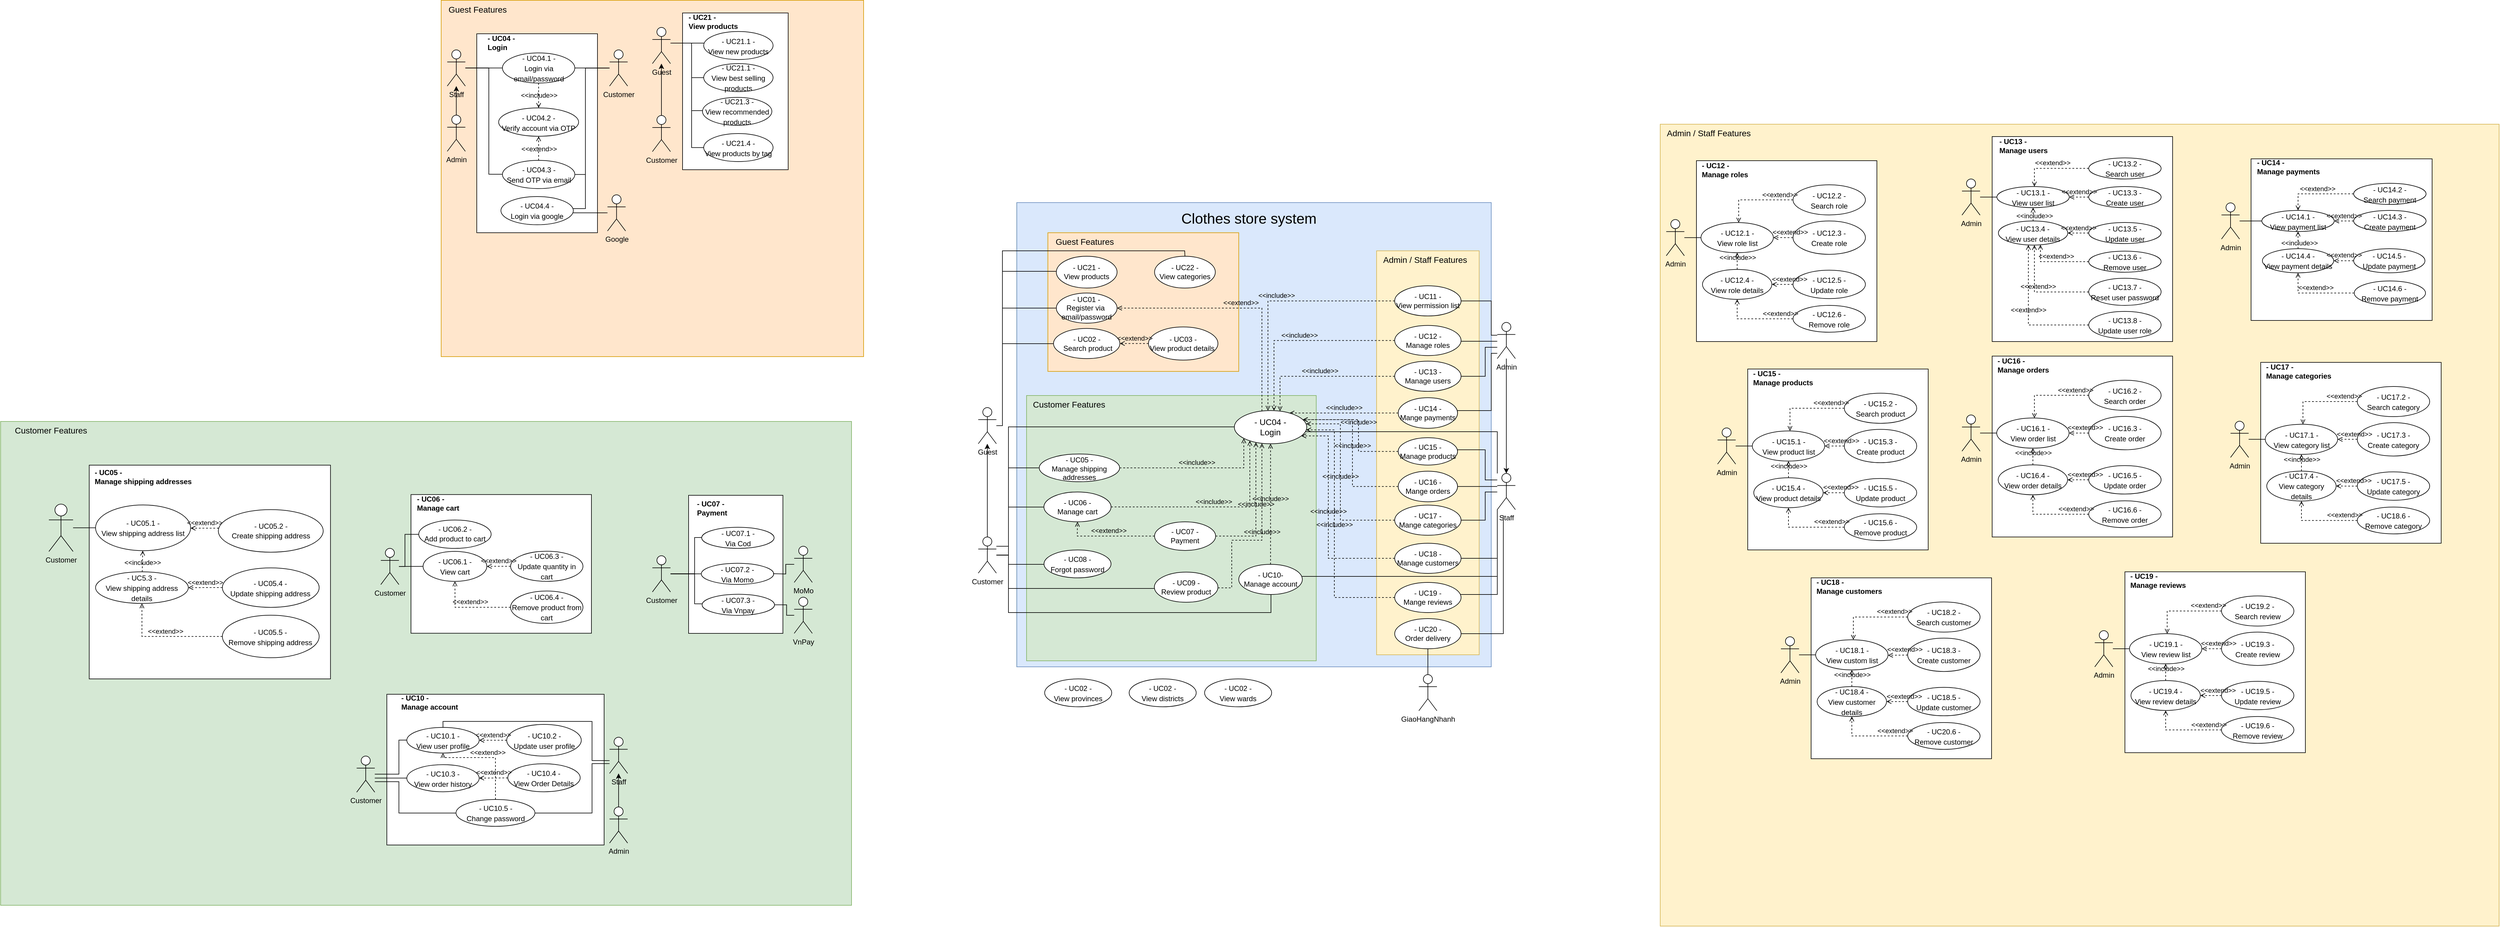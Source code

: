 <mxfile version="21.6.1" type="device">
  <diagram name="Page-1" id="YwMtbkidK_BnslAsYr2y">
    <mxGraphModel dx="3180" dy="3066" grid="1" gridSize="10" guides="1" tooltips="1" connect="1" arrows="1" fold="1" page="1" pageScale="1" pageWidth="850" pageHeight="1100" math="0" shadow="0">
      <root>
        <mxCell id="0" />
        <mxCell id="1" parent="0" />
        <mxCell id="c60CY8b2BYIYqj-IZ3Mx-231" value="" style="group;fillColor=#fff2cc;strokeColor=#d6b656;container=0;" parent="1" vertex="1" connectable="0">
          <mxGeometry x="1180" y="-1280" width="1390" height="1330" as="geometry" />
        </mxCell>
        <mxCell id="c60CY8b2BYIYqj-IZ3Mx-45" value="" style="group;fillColor=#d5e8d4;strokeColor=#82b366;container=0;" parent="1" vertex="1" connectable="0">
          <mxGeometry x="-1570" y="-787" width="1410" height="802.5" as="geometry" />
        </mxCell>
        <mxCell id="c60CY8b2BYIYqj-IZ3Mx-2" value="" style="group;fillColor=#ffe6cc;strokeColor=#d79b00;container=0;" parent="1" vertex="1" connectable="0">
          <mxGeometry x="-840" y="-1485.5" width="700" height="591" as="geometry" />
        </mxCell>
        <mxCell id="qGpCfDiXatC5sz36HULD-198" value="" style="group;fillColor=#d5e8d4;strokeColor=#82b366;" parent="1" vertex="1" connectable="0">
          <mxGeometry x="113.83" y="-1150" width="786.17" height="770" as="geometry" />
        </mxCell>
        <mxCell id="qGpCfDiXatC5sz36HULD-17" value="" style="rounded=0;whiteSpace=wrap;html=1;fillColor=#dae8fc;strokeColor=#6c8ebf;align=center;" parent="qGpCfDiXatC5sz36HULD-198" vertex="1">
          <mxGeometry width="786.17" height="770" as="geometry" />
        </mxCell>
        <mxCell id="qGpCfDiXatC5sz36HULD-61" value="&lt;font style=&quot;font-size: 24px;&quot;&gt;Clothes store system&lt;/font&gt;" style="text;html=1;align=center;verticalAlign=middle;resizable=0;points=[];autosize=1;strokeColor=none;fillColor=none;" parent="qGpCfDiXatC5sz36HULD-198" vertex="1">
          <mxGeometry x="259.47" y="7.15" width="250" height="40" as="geometry" />
        </mxCell>
        <mxCell id="qGpCfDiXatC5sz36HULD-173" value="" style="group;fillColor=#fff2cc;strokeColor=#d6b656;container=0;" parent="1" vertex="1" connectable="0">
          <mxGeometry x="710" y="-1070" width="170" height="670" as="geometry" />
        </mxCell>
        <mxCell id="qGpCfDiXatC5sz36HULD-158" value="" style="group;fillColor=#d5e8d4;strokeColor=#82b366;container=0;" parent="1" vertex="1" connectable="0">
          <mxGeometry x="130" y="-830" width="480" height="440" as="geometry" />
        </mxCell>
        <mxCell id="qGpCfDiXatC5sz36HULD-117" value="" style="group;fillColor=#ffe6cc;strokeColor=#d79b00;container=0;" parent="1" vertex="1" connectable="0">
          <mxGeometry x="165.32" y="-1100" width="316.29" height="230" as="geometry" />
        </mxCell>
        <mxCell id="xUVbQE23yRbRqdbFfEz9-1" value="Guest" style="shape=umlActor;verticalLabelPosition=bottom;verticalAlign=top;html=1;outlineConnect=0;" parent="1" vertex="1">
          <mxGeometry x="50" y="-810" width="30" height="60" as="geometry" />
        </mxCell>
        <mxCell id="xUVbQE23yRbRqdbFfEz9-5" style="edgeStyle=orthogonalEdgeStyle;rounded=0;orthogonalLoop=1;jettySize=auto;html=1;exitX=0.5;exitY=0;exitDx=0;exitDy=0;exitPerimeter=0;" parent="1" source="xUVbQE23yRbRqdbFfEz9-2" target="xUVbQE23yRbRqdbFfEz9-1" edge="1">
          <mxGeometry relative="1" as="geometry" />
        </mxCell>
        <mxCell id="xUVbQE23yRbRqdbFfEz9-2" value="Customer" style="shape=umlActor;verticalLabelPosition=bottom;verticalAlign=top;html=1;outlineConnect=0;" parent="1" vertex="1">
          <mxGeometry x="50" y="-595.37" width="30" height="60" as="geometry" />
        </mxCell>
        <mxCell id="xUVbQE23yRbRqdbFfEz9-6" value="- UC02 -&lt;br style=&quot;border-color: var(--border-color);&quot;&gt;&amp;nbsp;Search product" style="ellipse;whiteSpace=wrap;html=1;" parent="1" vertex="1">
          <mxGeometry x="174.66" y="-941.26" width="110" height="50" as="geometry" />
        </mxCell>
        <mxCell id="xUVbQE23yRbRqdbFfEz9-8" value="- UC01 -&lt;br&gt;Register via&amp;nbsp; email/password" style="ellipse;whiteSpace=wrap;html=1;" parent="1" vertex="1">
          <mxGeometry x="179.31" y="-1000" width="100.69" height="50" as="geometry" />
        </mxCell>
        <mxCell id="xUVbQE23yRbRqdbFfEz9-13" value="" style="endArrow=none;html=1;rounded=0;edgeStyle=orthogonalEdgeStyle;" parent="1" source="xUVbQE23yRbRqdbFfEz9-1" target="xUVbQE23yRbRqdbFfEz9-8" edge="1">
          <mxGeometry width="50" height="50" relative="1" as="geometry">
            <mxPoint x="151.62" y="-569.44" as="sourcePoint" />
            <mxPoint x="201.62" y="-619.44" as="targetPoint" />
            <Array as="points">
              <mxPoint x="90" y="-780" />
              <mxPoint x="90" y="-975" />
            </Array>
          </mxGeometry>
        </mxCell>
        <mxCell id="xUVbQE23yRbRqdbFfEz9-14" value="" style="endArrow=none;html=1;rounded=0;edgeStyle=orthogonalEdgeStyle;" parent="1" source="xUVbQE23yRbRqdbFfEz9-1" target="xUVbQE23yRbRqdbFfEz9-6" edge="1">
          <mxGeometry width="50" height="50" relative="1" as="geometry">
            <mxPoint x="121.62" y="-549.44" as="sourcePoint" />
            <mxPoint x="244.62" y="-598.44" as="targetPoint" />
            <Array as="points">
              <mxPoint x="90" y="-780" />
              <mxPoint x="90" y="-916" />
            </Array>
          </mxGeometry>
        </mxCell>
        <mxCell id="xUVbQE23yRbRqdbFfEz9-15" value="- UC03 -&lt;br&gt;View product details&amp;nbsp;" style="ellipse;whiteSpace=wrap;html=1;" parent="1" vertex="1">
          <mxGeometry x="332.02" y="-943.76" width="115.12" height="55" as="geometry" />
        </mxCell>
        <mxCell id="xUVbQE23yRbRqdbFfEz9-18" value="" style="endArrow=none;html=1;rounded=0;edgeStyle=orthogonalEdgeStyle;" parent="1" source="xUVbQE23yRbRqdbFfEz9-2" target="xUVbQE23yRbRqdbFfEz9-10" edge="1">
          <mxGeometry width="50" height="50" relative="1" as="geometry">
            <mxPoint x="121.62" y="-679.37" as="sourcePoint" />
            <mxPoint x="235.62" y="-657.37" as="targetPoint" />
            <Array as="points">
              <mxPoint x="100" y="-580" />
              <mxPoint x="100" y="-778" />
            </Array>
          </mxGeometry>
        </mxCell>
        <mxCell id="xUVbQE23yRbRqdbFfEz9-28" value="" style="endArrow=none;html=1;rounded=0;edgeStyle=orthogonalEdgeStyle;" parent="1" source="xUVbQE23yRbRqdbFfEz9-2" target="xUVbQE23yRbRqdbFfEz9-27" edge="1">
          <mxGeometry width="50" height="50" relative="1" as="geometry">
            <mxPoint x="121.62" y="-472.37" as="sourcePoint" />
            <mxPoint x="254.62" y="-557.37" as="targetPoint" />
            <Array as="points">
              <mxPoint x="100" y="-565" />
              <mxPoint x="100" y="-510" />
            </Array>
          </mxGeometry>
        </mxCell>
        <mxCell id="xUVbQE23yRbRqdbFfEz9-29" value="- UC06 -&lt;br&gt;Manage cart" style="ellipse;whiteSpace=wrap;html=1;" parent="1" vertex="1">
          <mxGeometry x="158.75" y="-670" width="111.25" height="49.44" as="geometry" />
        </mxCell>
        <mxCell id="6-XDYASc8sHX-gZ-TFjQ-84" value="&amp;lt;&amp;lt;include&amp;gt;&amp;gt;" style="html=1;verticalAlign=bottom;labelBackgroundColor=none;endArrow=open;endFill=0;dashed=1;rounded=0;edgeStyle=orthogonalEdgeStyle;" parent="1" source="qGpCfDiXatC5sz36HULD-118" target="xUVbQE23yRbRqdbFfEz9-10" edge="1">
          <mxGeometry width="160" relative="1" as="geometry">
            <mxPoint x="265.62" y="-644.87" as="sourcePoint" />
            <mxPoint x="340" y="-582.93" as="targetPoint" />
            <Array as="points">
              <mxPoint x="535" y="-770" />
            </Array>
          </mxGeometry>
        </mxCell>
        <mxCell id="dz40KRiduw3qvRSbL0co-1" value="&amp;lt;&amp;lt;extend&amp;gt;&amp;gt;" style="html=1;verticalAlign=bottom;labelBackgroundColor=none;endArrow=open;endFill=0;dashed=1;rounded=0;" parent="1" source="xUVbQE23yRbRqdbFfEz9-15" target="xUVbQE23yRbRqdbFfEz9-6" edge="1">
          <mxGeometry width="160" relative="1" as="geometry">
            <mxPoint x="-21.46" y="-688.47" as="sourcePoint" />
            <mxPoint x="320" y="-900" as="targetPoint" />
          </mxGeometry>
        </mxCell>
        <mxCell id="dz40KRiduw3qvRSbL0co-2" value="- UC07 -&lt;br&gt;Payment" style="ellipse;whiteSpace=wrap;html=1;" parent="1" vertex="1">
          <mxGeometry x="342.1" y="-620.56" width="101.19" height="47.5" as="geometry" />
        </mxCell>
        <mxCell id="dz40KRiduw3qvRSbL0co-3" value="&amp;lt;&amp;lt;extend&amp;gt;&amp;gt;" style="html=1;verticalAlign=bottom;labelBackgroundColor=none;endArrow=open;endFill=0;dashed=1;rounded=0;edgeStyle=orthogonalEdgeStyle;" parent="1" source="dz40KRiduw3qvRSbL0co-2" target="xUVbQE23yRbRqdbFfEz9-29" edge="1">
          <mxGeometry width="160" relative="1" as="geometry">
            <mxPoint x="315.25" y="-547.16" as="sourcePoint" />
            <mxPoint x="300" y="-540" as="targetPoint" />
            <Array as="points">
              <mxPoint x="214" y="-597" />
            </Array>
          </mxGeometry>
        </mxCell>
        <mxCell id="qGpCfDiXatC5sz36HULD-89" value="" style="endArrow=none;html=1;rounded=0;edgeStyle=orthogonalEdgeStyle;" parent="1" source="xUVbQE23yRbRqdbFfEz9-2" target="qGpCfDiXatC5sz36HULD-95" edge="1">
          <mxGeometry width="50" height="50" relative="1" as="geometry">
            <mxPoint x="101" y="-550" as="sourcePoint" />
            <mxPoint x="164.642" y="-440" as="targetPoint" />
            <Array as="points">
              <mxPoint x="100" y="-580" />
              <mxPoint x="100" y="-710" />
            </Array>
          </mxGeometry>
        </mxCell>
        <mxCell id="qGpCfDiXatC5sz36HULD-94" value="" style="endArrow=none;html=1;rounded=0;edgeStyle=orthogonalEdgeStyle;" parent="1" source="xUVbQE23yRbRqdbFfEz9-2" target="qGpCfDiXatC5sz36HULD-118" edge="1">
          <mxGeometry width="50" height="50" relative="1" as="geometry">
            <mxPoint x="101" y="-540" as="sourcePoint" />
            <mxPoint x="175" y="-430" as="targetPoint" />
            <Array as="points">
              <mxPoint x="100" y="-565" />
              <mxPoint x="100" y="-470" />
              <mxPoint x="535" y="-470" />
            </Array>
          </mxGeometry>
        </mxCell>
        <mxCell id="qGpCfDiXatC5sz36HULD-95" value="&lt;font style=&quot;font-size: 12px;&quot;&gt;- UC05 -&lt;br&gt;&lt;/font&gt;&lt;div style=&quot;font-size: 12px;&quot;&gt;&lt;font style=&quot;font-size: 12px;&quot;&gt;Manage shipping addresses&lt;/font&gt;&lt;br&gt;&lt;/div&gt;" style="ellipse;whiteSpace=wrap;html=1;fontSize=14;" parent="1" vertex="1">
          <mxGeometry x="151.02" y="-733.06" width="133.23" height="46.12" as="geometry" />
        </mxCell>
        <mxCell id="qGpCfDiXatC5sz36HULD-98" value="&amp;lt;&amp;lt;include&amp;gt;&amp;gt;" style="html=1;verticalAlign=bottom;labelBackgroundColor=none;endArrow=open;endFill=0;dashed=1;rounded=0;edgeStyle=orthogonalEdgeStyle;" parent="1" source="qGpCfDiXatC5sz36HULD-95" target="xUVbQE23yRbRqdbFfEz9-10" edge="1">
          <mxGeometry width="160" relative="1" as="geometry">
            <mxPoint x="380" y="-447.62" as="sourcePoint" />
            <mxPoint x="380" y="-514.62" as="targetPoint" />
            <Array as="points">
              <mxPoint x="490" y="-710" />
            </Array>
          </mxGeometry>
        </mxCell>
        <mxCell id="qGpCfDiXatC5sz36HULD-109" value="" style="endArrow=none;html=1;rounded=0;edgeStyle=orthogonalEdgeStyle;" parent="1" source="xUVbQE23yRbRqdbFfEz9-2" target="xUVbQE23yRbRqdbFfEz9-29" edge="1">
          <mxGeometry width="50" height="50" relative="1" as="geometry">
            <mxPoint x="80" y="-550" as="sourcePoint" />
            <mxPoint x="174" y="-503" as="targetPoint" />
            <Array as="points">
              <mxPoint x="100" y="-565" />
              <mxPoint x="100" y="-645" />
            </Array>
          </mxGeometry>
        </mxCell>
        <mxCell id="qGpCfDiXatC5sz36HULD-110" value="&amp;lt;&amp;lt;include&amp;gt;&amp;gt;" style="html=1;verticalAlign=bottom;labelBackgroundColor=none;endArrow=open;endFill=0;dashed=1;rounded=0;edgeStyle=orthogonalEdgeStyle;" parent="1" source="xUVbQE23yRbRqdbFfEz9-29" target="xUVbQE23yRbRqdbFfEz9-10" edge="1">
          <mxGeometry width="160" relative="1" as="geometry">
            <mxPoint x="304" y="-626" as="sourcePoint" />
            <mxPoint x="340" y="-626" as="targetPoint" />
            <Array as="points">
              <mxPoint x="500" y="-645" />
            </Array>
          </mxGeometry>
        </mxCell>
        <mxCell id="qGpCfDiXatC5sz36HULD-111" value="&amp;lt;&amp;lt;include&amp;gt;&amp;gt;" style="html=1;verticalAlign=bottom;labelBackgroundColor=none;endArrow=open;endFill=0;dashed=1;rounded=0;edgeStyle=orthogonalEdgeStyle;" parent="1" source="dz40KRiduw3qvRSbL0co-2" target="xUVbQE23yRbRqdbFfEz9-10" edge="1">
          <mxGeometry width="160" relative="1" as="geometry">
            <mxPoint x="410.003" y="-593.619" as="sourcePoint" />
            <mxPoint x="411.535" y="-667.111" as="targetPoint" />
            <Array as="points">
              <mxPoint x="510" y="-597" />
            </Array>
          </mxGeometry>
        </mxCell>
        <mxCell id="qGpCfDiXatC5sz36HULD-119" value="&amp;lt;&amp;lt;include&amp;gt;&amp;gt;" style="html=1;verticalAlign=bottom;labelBackgroundColor=none;endArrow=open;endFill=0;dashed=1;rounded=0;edgeStyle=orthogonalEdgeStyle;" parent="1" source="xUVbQE23yRbRqdbFfEz9-27" target="xUVbQE23yRbRqdbFfEz9-10" edge="1">
          <mxGeometry width="160" relative="1" as="geometry">
            <mxPoint x="402" y="-585" as="sourcePoint" />
            <mxPoint x="402" y="-736" as="targetPoint" />
            <Array as="points">
              <mxPoint x="470" y="-511" />
              <mxPoint x="470" y="-590" />
              <mxPoint x="520" y="-590" />
            </Array>
          </mxGeometry>
        </mxCell>
        <mxCell id="qGpCfDiXatC5sz36HULD-170" value="Admin" style="shape=umlActor;verticalLabelPosition=bottom;verticalAlign=top;html=1;outlineConnect=0;" parent="1" vertex="1">
          <mxGeometry x="910" y="-951.26" width="30" height="60" as="geometry" />
        </mxCell>
        <mxCell id="qGpCfDiXatC5sz36HULD-171" value="Staff" style="shape=umlActor;verticalLabelPosition=bottom;verticalAlign=top;html=1;outlineConnect=0;" parent="1" vertex="1">
          <mxGeometry x="910" y="-700.75" width="30" height="60" as="geometry" />
        </mxCell>
        <mxCell id="qGpCfDiXatC5sz36HULD-172" style="edgeStyle=orthogonalEdgeStyle;rounded=0;orthogonalLoop=1;jettySize=auto;html=1;" parent="1" source="qGpCfDiXatC5sz36HULD-170" target="qGpCfDiXatC5sz36HULD-171" edge="1">
          <mxGeometry relative="1" as="geometry">
            <mxPoint x="920" y="-556.26" as="sourcePoint" />
            <mxPoint x="920" y="-716.26" as="targetPoint" />
          </mxGeometry>
        </mxCell>
        <mxCell id="qGpCfDiXatC5sz36HULD-177" value="" style="endArrow=none;html=1;rounded=0;edgeStyle=orthogonalEdgeStyle;" parent="1" source="qGpCfDiXatC5sz36HULD-162" target="qGpCfDiXatC5sz36HULD-170" edge="1">
          <mxGeometry width="50" height="50" relative="1" as="geometry">
            <mxPoint x="840" y="-987.18" as="sourcePoint" />
            <mxPoint x="935" y="-987.18" as="targetPoint" />
            <Array as="points">
              <mxPoint x="900" y="-987" />
              <mxPoint x="900" y="-930" />
            </Array>
          </mxGeometry>
        </mxCell>
        <mxCell id="qGpCfDiXatC5sz36HULD-178" value="" style="endArrow=none;html=1;rounded=0;edgeStyle=orthogonalEdgeStyle;" parent="1" source="qGpCfDiXatC5sz36HULD-160" target="qGpCfDiXatC5sz36HULD-170" edge="1">
          <mxGeometry width="50" height="50" relative="1" as="geometry">
            <mxPoint x="850" y="-977" as="sourcePoint" />
            <mxPoint x="920" y="-911" as="targetPoint" />
            <Array as="points">
              <mxPoint x="900" y="-920" />
              <mxPoint x="900" y="-920" />
            </Array>
          </mxGeometry>
        </mxCell>
        <mxCell id="qGpCfDiXatC5sz36HULD-179" value="" style="endArrow=none;html=1;rounded=0;edgeStyle=orthogonalEdgeStyle;" parent="1" source="qGpCfDiXatC5sz36HULD-161" target="qGpCfDiXatC5sz36HULD-170" edge="1">
          <mxGeometry width="50" height="50" relative="1" as="geometry">
            <mxPoint x="850" y="-909" as="sourcePoint" />
            <mxPoint x="920" y="-901" as="targetPoint" />
            <Array as="points">
              <mxPoint x="890" y="-862" />
              <mxPoint x="890" y="-910" />
            </Array>
          </mxGeometry>
        </mxCell>
        <mxCell id="qGpCfDiXatC5sz36HULD-180" value="" style="endArrow=none;html=1;rounded=0;edgeStyle=orthogonalEdgeStyle;" parent="1" source="qGpCfDiXatC5sz36HULD-168" target="qGpCfDiXatC5sz36HULD-170" edge="1">
          <mxGeometry width="50" height="50" relative="1" as="geometry">
            <mxPoint x="850" y="-852" as="sourcePoint" />
            <mxPoint x="920" y="-891" as="targetPoint" />
            <Array as="points">
              <mxPoint x="900" y="-805" />
              <mxPoint x="900" y="-900" />
            </Array>
          </mxGeometry>
        </mxCell>
        <mxCell id="qGpCfDiXatC5sz36HULD-181" value="" style="endArrow=none;html=1;rounded=0;edgeStyle=orthogonalEdgeStyle;" parent="1" source="qGpCfDiXatC5sz36HULD-163" target="qGpCfDiXatC5sz36HULD-171" edge="1">
          <mxGeometry width="50" height="50" relative="1" as="geometry">
            <mxPoint x="850" y="-715" as="sourcePoint" />
            <mxPoint x="920" y="-810" as="targetPoint" />
            <Array as="points">
              <mxPoint x="890" y="-740" />
              <mxPoint x="890" y="-690" />
            </Array>
          </mxGeometry>
        </mxCell>
        <mxCell id="qGpCfDiXatC5sz36HULD-182" value="" style="endArrow=none;html=1;rounded=0;edgeStyle=orthogonalEdgeStyle;" parent="1" source="qGpCfDiXatC5sz36HULD-166" target="qGpCfDiXatC5sz36HULD-171" edge="1">
          <mxGeometry width="50" height="50" relative="1" as="geometry">
            <mxPoint x="810" y="-675.75" as="sourcePoint" />
            <mxPoint x="945" y="-660" as="targetPoint" />
            <Array as="points">
              <mxPoint x="850" y="-680" />
              <mxPoint x="850" y="-680" />
            </Array>
          </mxGeometry>
        </mxCell>
        <mxCell id="qGpCfDiXatC5sz36HULD-183" value="" style="endArrow=none;html=1;rounded=0;edgeStyle=orthogonalEdgeStyle;" parent="1" source="qGpCfDiXatC5sz36HULD-164" target="qGpCfDiXatC5sz36HULD-171" edge="1">
          <mxGeometry width="50" height="50" relative="1" as="geometry">
            <mxPoint x="842.639" y="-630" as="sourcePoint" />
            <mxPoint x="920" y="-661" as="targetPoint" />
            <Array as="points">
              <mxPoint x="890" y="-623" />
              <mxPoint x="890" y="-670" />
            </Array>
          </mxGeometry>
        </mxCell>
        <mxCell id="qGpCfDiXatC5sz36HULD-185" value="" style="endArrow=none;html=1;rounded=0;edgeStyle=orthogonalEdgeStyle;" parent="1" source="qGpCfDiXatC5sz36HULD-167" target="qGpCfDiXatC5sz36HULD-171" edge="1">
          <mxGeometry width="50" height="50" relative="1" as="geometry">
            <mxPoint x="842" y="-560" as="sourcePoint" />
            <mxPoint x="920" y="-650" as="targetPoint" />
            <Array as="points">
              <mxPoint x="910" y="-500" />
            </Array>
          </mxGeometry>
        </mxCell>
        <mxCell id="qGpCfDiXatC5sz36HULD-186" value="" style="endArrow=none;html=1;rounded=0;edgeStyle=orthogonalEdgeStyle;" parent="1" source="qGpCfDiXatC5sz36HULD-169" target="qGpCfDiXatC5sz36HULD-171" edge="1">
          <mxGeometry width="50" height="50" relative="1" as="geometry">
            <mxPoint x="850" y="-490" as="sourcePoint" />
            <mxPoint x="920" y="-631" as="targetPoint" />
            <Array as="points">
              <mxPoint x="910" y="-560" />
            </Array>
          </mxGeometry>
        </mxCell>
        <mxCell id="qGpCfDiXatC5sz36HULD-187" value="&amp;lt;&amp;lt;include&amp;gt;&amp;gt;" style="html=1;verticalAlign=bottom;labelBackgroundColor=none;endArrow=open;endFill=0;dashed=1;rounded=0;edgeStyle=orthogonalEdgeStyle;" parent="1" source="qGpCfDiXatC5sz36HULD-162" target="xUVbQE23yRbRqdbFfEz9-10" edge="1">
          <mxGeometry width="160" relative="1" as="geometry">
            <mxPoint x="580" y="-689" as="sourcePoint" />
            <mxPoint x="580" y="-850" as="targetPoint" />
            <Array as="points">
              <mxPoint x="530" y="-987" />
            </Array>
          </mxGeometry>
        </mxCell>
        <mxCell id="qGpCfDiXatC5sz36HULD-188" value="&amp;lt;&amp;lt;include&amp;gt;&amp;gt;" style="html=1;verticalAlign=bottom;labelBackgroundColor=none;endArrow=open;endFill=0;dashed=1;rounded=0;edgeStyle=orthogonalEdgeStyle;" parent="1" source="qGpCfDiXatC5sz36HULD-160" target="xUVbQE23yRbRqdbFfEz9-10" edge="1">
          <mxGeometry width="160" relative="1" as="geometry">
            <mxPoint x="750" y="-977" as="sourcePoint" />
            <mxPoint x="449" y="-790" as="targetPoint" />
            <Array as="points">
              <mxPoint x="540" y="-921" />
            </Array>
          </mxGeometry>
        </mxCell>
        <mxCell id="qGpCfDiXatC5sz36HULD-189" value="&amp;lt;&amp;lt;include&amp;gt;&amp;gt;" style="html=1;verticalAlign=bottom;labelBackgroundColor=none;endArrow=open;endFill=0;dashed=1;rounded=0;edgeStyle=orthogonalEdgeStyle;" parent="1" source="qGpCfDiXatC5sz36HULD-161" target="xUVbQE23yRbRqdbFfEz9-10" edge="1">
          <mxGeometry width="160" relative="1" as="geometry">
            <mxPoint x="750" y="-911" as="sourcePoint" />
            <mxPoint x="460" y="-780" as="targetPoint" />
            <Array as="points">
              <mxPoint x="550" y="-862" />
            </Array>
          </mxGeometry>
        </mxCell>
        <mxCell id="qGpCfDiXatC5sz36HULD-190" value="&amp;lt;&amp;lt;include&amp;gt;&amp;gt;" style="html=1;verticalAlign=bottom;labelBackgroundColor=none;endArrow=open;endFill=0;dashed=1;rounded=0;edgeStyle=orthogonalEdgeStyle;" parent="1" source="qGpCfDiXatC5sz36HULD-168" target="xUVbQE23yRbRqdbFfEz9-10" edge="1">
          <mxGeometry width="160" relative="1" as="geometry">
            <mxPoint x="750" y="-852" as="sourcePoint" />
            <mxPoint x="462" y="-770" as="targetPoint" />
            <Array as="points">
              <mxPoint x="490" y="-800" />
              <mxPoint x="490" y="-800" />
            </Array>
          </mxGeometry>
        </mxCell>
        <mxCell id="qGpCfDiXatC5sz36HULD-191" value="&amp;lt;&amp;lt;include&amp;gt;&amp;gt;" style="html=1;verticalAlign=bottom;labelBackgroundColor=none;endArrow=open;endFill=0;dashed=1;rounded=0;edgeStyle=orthogonalEdgeStyle;" parent="1" source="qGpCfDiXatC5sz36HULD-163" target="xUVbQE23yRbRqdbFfEz9-10" edge="1">
          <mxGeometry width="160" relative="1" as="geometry">
            <mxPoint x="756" y="-790" as="sourcePoint" />
            <mxPoint x="455" y="-760" as="targetPoint" />
            <Array as="points">
              <mxPoint x="680" y="-737" />
              <mxPoint x="680" y="-790" />
            </Array>
          </mxGeometry>
        </mxCell>
        <mxCell id="qGpCfDiXatC5sz36HULD-192" value="&amp;lt;&amp;lt;include&amp;gt;&amp;gt;" style="html=1;verticalAlign=bottom;labelBackgroundColor=none;endArrow=open;endFill=0;dashed=1;rounded=0;edgeStyle=orthogonalEdgeStyle;" parent="1" source="qGpCfDiXatC5sz36HULD-166" target="xUVbQE23yRbRqdbFfEz9-10" edge="1">
          <mxGeometry width="160" relative="1" as="geometry">
            <mxPoint x="756" y="-727" as="sourcePoint" />
            <mxPoint x="430" y="-749" as="targetPoint" />
            <Array as="points">
              <mxPoint x="670" y="-679" />
              <mxPoint x="670" y="-790" />
            </Array>
          </mxGeometry>
        </mxCell>
        <mxCell id="qGpCfDiXatC5sz36HULD-195" value="&amp;lt;&amp;lt;include&amp;gt;&amp;gt;" style="html=1;verticalAlign=bottom;labelBackgroundColor=none;endArrow=open;endFill=0;dashed=1;rounded=0;edgeStyle=orthogonalEdgeStyle;" parent="1" source="qGpCfDiXatC5sz36HULD-164" target="xUVbQE23yRbRqdbFfEz9-10" edge="1">
          <mxGeometry width="160" relative="1" as="geometry">
            <mxPoint x="795" y="-582" as="sourcePoint" />
            <mxPoint x="452" y="-783" as="targetPoint" />
            <Array as="points">
              <mxPoint x="650" y="-623" />
              <mxPoint x="650" y="-783" />
            </Array>
          </mxGeometry>
        </mxCell>
        <mxCell id="qGpCfDiXatC5sz36HULD-196" value="&amp;lt;&amp;lt;include&amp;gt;&amp;gt;" style="html=1;verticalAlign=bottom;labelBackgroundColor=none;endArrow=open;endFill=0;dashed=1;rounded=0;edgeStyle=orthogonalEdgeStyle;" parent="1" source="qGpCfDiXatC5sz36HULD-167" target="xUVbQE23yRbRqdbFfEz9-10" edge="1">
          <mxGeometry width="160" relative="1" as="geometry">
            <mxPoint x="750" y="-550" as="sourcePoint" />
            <mxPoint x="462" y="-773" as="targetPoint" />
            <Array as="points">
              <mxPoint x="640" y="-495" />
              <mxPoint x="640" y="-773" />
            </Array>
          </mxGeometry>
        </mxCell>
        <mxCell id="qGpCfDiXatC5sz36HULD-197" value="&amp;lt;&amp;lt;include&amp;gt;&amp;gt;" style="html=1;verticalAlign=bottom;labelBackgroundColor=none;endArrow=open;endFill=0;dashed=1;rounded=0;edgeStyle=orthogonalEdgeStyle;" parent="1" source="qGpCfDiXatC5sz36HULD-169" target="xUVbQE23yRbRqdbFfEz9-10" edge="1">
          <mxGeometry width="160" relative="1" as="geometry">
            <mxPoint x="750" y="-485" as="sourcePoint" />
            <mxPoint x="458" y="-763" as="targetPoint" />
            <Array as="points">
              <mxPoint x="630" y="-560" />
              <mxPoint x="630" y="-763" />
            </Array>
          </mxGeometry>
        </mxCell>
        <mxCell id="qGpCfDiXatC5sz36HULD-465" value="" style="endArrow=none;html=1;rounded=0;edgeStyle=orthogonalEdgeStyle;" parent="1" source="xUVbQE23yRbRqdbFfEz9-10" target="qGpCfDiXatC5sz36HULD-171" edge="1">
          <mxGeometry width="50" height="50" relative="1" as="geometry">
            <mxPoint x="859" y="-430" as="sourcePoint" />
            <mxPoint x="935" y="-631" as="targetPoint" />
            <Array as="points">
              <mxPoint x="910" y="-770" />
            </Array>
          </mxGeometry>
        </mxCell>
        <mxCell id="c60CY8b2BYIYqj-IZ3Mx-7" value="" style="endArrow=none;html=1;rounded=0;edgeStyle=orthogonalEdgeStyle;" parent="1" source="xUVbQE23yRbRqdbFfEz9-1" target="c60CY8b2BYIYqj-IZ3Mx-6" edge="1">
          <mxGeometry width="50" height="50" relative="1" as="geometry">
            <mxPoint x="80" y="-810" as="sourcePoint" />
            <mxPoint x="189" y="-965" as="targetPoint" />
            <Array as="points">
              <mxPoint x="90" y="-780" />
              <mxPoint x="90" y="-1036" />
            </Array>
          </mxGeometry>
        </mxCell>
        <mxCell id="c60CY8b2BYIYqj-IZ3Mx-9" value="" style="endArrow=none;html=1;rounded=0;edgeStyle=orthogonalEdgeStyle;" parent="1" source="xUVbQE23yRbRqdbFfEz9-1" target="c60CY8b2BYIYqj-IZ3Mx-8" edge="1">
          <mxGeometry width="50" height="50" relative="1" as="geometry">
            <mxPoint x="90" y="-770" as="sourcePoint" />
            <mxPoint x="189" y="-965" as="targetPoint" />
            <Array as="points">
              <mxPoint x="90" y="-780" />
              <mxPoint x="90" y="-1070" />
              <mxPoint x="392" y="-1070" />
            </Array>
          </mxGeometry>
        </mxCell>
        <mxCell id="c60CY8b2BYIYqj-IZ3Mx-3" value="&lt;font style=&quot;font-size: 14px;&quot;&gt;Guest Features&lt;/font&gt;" style="text;html=1;align=center;verticalAlign=middle;resizable=0;points=[];autosize=1;strokeColor=none;fillColor=none;" parent="1" vertex="1">
          <mxGeometry x="-840" y="-1485.5" width="120" height="30" as="geometry" />
        </mxCell>
        <mxCell id="c60CY8b2BYIYqj-IZ3Mx-17" value="&amp;lt;&amp;lt;extend&amp;gt;&amp;gt;" style="html=1;verticalAlign=bottom;labelBackgroundColor=none;endArrow=open;endFill=0;dashed=1;rounded=0;edgeStyle=orthogonalEdgeStyle;" parent="1" source="xUVbQE23yRbRqdbFfEz9-10" target="xUVbQE23yRbRqdbFfEz9-8" edge="1">
          <mxGeometry width="160" relative="1" as="geometry">
            <mxPoint x="345" y="-837" as="sourcePoint" />
            <mxPoint x="296" y="-837" as="targetPoint" />
            <Array as="points">
              <mxPoint x="520" y="-975" />
            </Array>
          </mxGeometry>
        </mxCell>
        <mxCell id="c60CY8b2BYIYqj-IZ3Mx-44" value="" style="group" parent="1" vertex="1" connectable="0">
          <mxGeometry x="-490" y="-1464.5" width="225" height="260" as="geometry" />
        </mxCell>
        <mxCell id="c60CY8b2BYIYqj-IZ3Mx-31" value="Customer" style="shape=umlActor;verticalLabelPosition=bottom;verticalAlign=top;html=1;outlineConnect=0;" parent="c60CY8b2BYIYqj-IZ3Mx-44" vertex="1">
          <mxGeometry y="170" width="30" height="60" as="geometry" />
        </mxCell>
        <mxCell id="c60CY8b2BYIYqj-IZ3Mx-32" value="" style="whiteSpace=wrap;html=1;container=0;" parent="c60CY8b2BYIYqj-IZ3Mx-44" vertex="1">
          <mxGeometry x="50" width="175" height="260" as="geometry" />
        </mxCell>
        <mxCell id="c60CY8b2BYIYqj-IZ3Mx-33" value="&lt;span style=&quot;font-size: 12px;&quot;&gt;- UC21.1 -&lt;/span&gt;&lt;br&gt;&lt;div&gt;&lt;span style=&quot;font-size: 12px;&quot;&gt;View new products&lt;/span&gt;&lt;/div&gt;" style="ellipse;whiteSpace=wrap;html=1;fontSize=14;container=0;" parent="c60CY8b2BYIYqj-IZ3Mx-44" vertex="1">
          <mxGeometry x="85" y="30.75" width="115" height="46.5" as="geometry" />
        </mxCell>
        <mxCell id="c60CY8b2BYIYqj-IZ3Mx-34" value="Guest" style="shape=umlActor;verticalLabelPosition=bottom;verticalAlign=top;html=1;container=0;" parent="c60CY8b2BYIYqj-IZ3Mx-44" vertex="1">
          <mxGeometry y="24" width="30" height="60" as="geometry" />
        </mxCell>
        <mxCell id="c60CY8b2BYIYqj-IZ3Mx-35" value="" style="edgeStyle=orthogonalEdgeStyle;rounded=0;orthogonalLoop=1;jettySize=auto;html=1;" parent="c60CY8b2BYIYqj-IZ3Mx-44" source="c60CY8b2BYIYqj-IZ3Mx-31" target="c60CY8b2BYIYqj-IZ3Mx-34" edge="1">
          <mxGeometry relative="1" as="geometry" />
        </mxCell>
        <mxCell id="c60CY8b2BYIYqj-IZ3Mx-36" value="" style="rounded=0;orthogonalLoop=1;jettySize=auto;html=1;fontSize=14;endArrow=none;edgeStyle=orthogonalEdgeStyle;" parent="c60CY8b2BYIYqj-IZ3Mx-44" source="c60CY8b2BYIYqj-IZ3Mx-33" target="c60CY8b2BYIYqj-IZ3Mx-34" edge="1">
          <mxGeometry relative="1" as="geometry">
            <mxPoint x="284.9" y="88.38" as="sourcePoint" />
            <mxPoint x="347.9" y="86.38" as="targetPoint" />
            <Array as="points">
              <mxPoint x="55" y="50" />
              <mxPoint x="55" y="50" />
            </Array>
          </mxGeometry>
        </mxCell>
        <mxCell id="c60CY8b2BYIYqj-IZ3Mx-37" value="- UC21 -&lt;br&gt;View products" style="text;html=1;strokeColor=none;fillColor=none;align=left;verticalAlign=middle;whiteSpace=wrap;rounded=0;fontStyle=1;container=0;" parent="c60CY8b2BYIYqj-IZ3Mx-44" vertex="1">
          <mxGeometry x="58" y="4" width="140" height="20" as="geometry" />
        </mxCell>
        <mxCell id="c60CY8b2BYIYqj-IZ3Mx-38" value="&lt;span style=&quot;font-size: 12px;&quot;&gt;- UC21.1 -&lt;/span&gt;&lt;br&gt;&lt;div&gt;&lt;span style=&quot;font-size: 12px;&quot;&gt;View best selling products&lt;/span&gt;&lt;/div&gt;" style="ellipse;whiteSpace=wrap;html=1;fontSize=14;container=0;" parent="c60CY8b2BYIYqj-IZ3Mx-44" vertex="1">
          <mxGeometry x="85" y="84" width="115" height="46.5" as="geometry" />
        </mxCell>
        <mxCell id="c60CY8b2BYIYqj-IZ3Mx-39" value="&lt;span style=&quot;font-size: 12px;&quot;&gt;- UC21.3 -&lt;/span&gt;&lt;br&gt;&lt;div&gt;&lt;span style=&quot;font-size: 12px;&quot;&gt;View recommended products&lt;/span&gt;&lt;/div&gt;" style="ellipse;whiteSpace=wrap;html=1;fontSize=14;container=0;" parent="c60CY8b2BYIYqj-IZ3Mx-44" vertex="1">
          <mxGeometry x="83" y="140" width="115" height="46.5" as="geometry" />
        </mxCell>
        <mxCell id="c60CY8b2BYIYqj-IZ3Mx-40" value="&lt;span style=&quot;font-size: 12px;&quot;&gt;- UC21.4 -&lt;/span&gt;&lt;br&gt;&lt;div&gt;&lt;span style=&quot;font-size: 12px;&quot;&gt;View products by tag&lt;/span&gt;&lt;/div&gt;" style="ellipse;whiteSpace=wrap;html=1;fontSize=14;container=0;" parent="c60CY8b2BYIYqj-IZ3Mx-44" vertex="1">
          <mxGeometry x="85" y="200" width="115" height="46.5" as="geometry" />
        </mxCell>
        <mxCell id="c60CY8b2BYIYqj-IZ3Mx-41" value="" style="rounded=0;orthogonalLoop=1;jettySize=auto;html=1;fontSize=14;endArrow=none;edgeStyle=orthogonalEdgeStyle;" parent="c60CY8b2BYIYqj-IZ3Mx-44" source="c60CY8b2BYIYqj-IZ3Mx-38" target="c60CY8b2BYIYqj-IZ3Mx-34" edge="1">
          <mxGeometry relative="1" as="geometry">
            <mxPoint x="81" y="60" as="sourcePoint" />
            <mxPoint x="40" y="60" as="targetPoint" />
            <Array as="points">
              <mxPoint x="65" y="107" />
              <mxPoint x="65" y="50" />
            </Array>
          </mxGeometry>
        </mxCell>
        <mxCell id="c60CY8b2BYIYqj-IZ3Mx-42" value="" style="rounded=0;orthogonalLoop=1;jettySize=auto;html=1;fontSize=14;endArrow=none;edgeStyle=orthogonalEdgeStyle;" parent="c60CY8b2BYIYqj-IZ3Mx-44" source="c60CY8b2BYIYqj-IZ3Mx-39" target="c60CY8b2BYIYqj-IZ3Mx-34" edge="1">
          <mxGeometry relative="1" as="geometry">
            <mxPoint x="85.565" y="162.25" as="sourcePoint" />
            <mxPoint x="45" y="52.25" as="targetPoint" />
            <Array as="points">
              <mxPoint x="65" y="162" />
              <mxPoint x="65" y="50" />
            </Array>
          </mxGeometry>
        </mxCell>
        <mxCell id="c60CY8b2BYIYqj-IZ3Mx-43" value="" style="rounded=0;orthogonalLoop=1;jettySize=auto;html=1;fontSize=14;endArrow=none;edgeStyle=orthogonalEdgeStyle;" parent="c60CY8b2BYIYqj-IZ3Mx-44" source="c60CY8b2BYIYqj-IZ3Mx-40" target="c60CY8b2BYIYqj-IZ3Mx-34" edge="1">
          <mxGeometry relative="1" as="geometry">
            <mxPoint x="80" y="172" as="sourcePoint" />
            <mxPoint x="40" y="60" as="targetPoint" />
            <Array as="points">
              <mxPoint x="65" y="223" />
              <mxPoint x="65" y="50" />
            </Array>
          </mxGeometry>
        </mxCell>
        <mxCell id="c60CY8b2BYIYqj-IZ3Mx-84" value="" style="group" parent="1" vertex="1" connectable="0">
          <mxGeometry x="-490" y="-664.5" width="265" height="229.01" as="geometry" />
        </mxCell>
        <mxCell id="qGpCfDiXatC5sz36HULD-451" value="" style="group" parent="c60CY8b2BYIYqj-IZ3Mx-84" vertex="1" connectable="0">
          <mxGeometry width="219.0" height="229.01" as="geometry" />
        </mxCell>
        <mxCell id="6-XDYASc8sHX-gZ-TFjQ-30" value="" style="whiteSpace=wrap;html=1;" parent="qGpCfDiXatC5sz36HULD-451" vertex="1">
          <mxGeometry x="60" width="156.27" height="229.01" as="geometry" />
        </mxCell>
        <mxCell id="6-XDYASc8sHX-gZ-TFjQ-33" value="- UC07 -&lt;br&gt;Payment" style="text;html=1;strokeColor=none;fillColor=none;align=left;verticalAlign=middle;whiteSpace=wrap;rounded=0;fontStyle=1" parent="qGpCfDiXatC5sz36HULD-451" vertex="1">
          <mxGeometry x="72.23" y="6.25" width="137.77" height="30" as="geometry" />
        </mxCell>
        <mxCell id="6-XDYASc8sHX-gZ-TFjQ-34" value="&lt;font style=&quot;font-size: 12px;&quot;&gt;- UC07.1 -&lt;br&gt;Via Cod&lt;/font&gt;" style="ellipse;whiteSpace=wrap;html=1;fontSize=14;" parent="qGpCfDiXatC5sz36HULD-451" vertex="1">
          <mxGeometry x="81.71" y="53" width="120" height="35" as="geometry" />
        </mxCell>
        <mxCell id="6-XDYASc8sHX-gZ-TFjQ-35" value="Customer" style="shape=umlActor;verticalLabelPosition=bottom;verticalAlign=top;html=1;" parent="qGpCfDiXatC5sz36HULD-451" vertex="1">
          <mxGeometry y="100.31" width="30" height="60" as="geometry" />
        </mxCell>
        <mxCell id="6-XDYASc8sHX-gZ-TFjQ-32" value="" style="rounded=0;orthogonalLoop=1;jettySize=auto;html=1;fontSize=14;endArrow=none;edgeStyle=orthogonalEdgeStyle;" parent="qGpCfDiXatC5sz36HULD-451" source="6-XDYASc8sHX-gZ-TFjQ-35" target="6-XDYASc8sHX-gZ-TFjQ-34" edge="1">
          <mxGeometry relative="1" as="geometry">
            <mxPoint x="4.39" y="-51.25" as="sourcePoint" />
            <mxPoint x="104.39" y="-31.25" as="targetPoint" />
            <Array as="points">
              <mxPoint x="70" y="130" />
              <mxPoint x="70" y="70" />
            </Array>
          </mxGeometry>
        </mxCell>
        <mxCell id="6-XDYASc8sHX-gZ-TFjQ-37" value="&lt;span style=&quot;font-size: 12px;&quot;&gt;- UC07.2 -&lt;/span&gt;&lt;br style=&quot;font-size: 12px;&quot;&gt;&lt;span style=&quot;font-size: 12px;&quot;&gt;Via Momo&lt;/span&gt;" style="ellipse;whiteSpace=wrap;html=1;fontSize=14;" parent="qGpCfDiXatC5sz36HULD-451" vertex="1">
          <mxGeometry x="81.04" y="112.81" width="120" height="35" as="geometry" />
        </mxCell>
        <mxCell id="6-XDYASc8sHX-gZ-TFjQ-38" value="" style="rounded=0;orthogonalLoop=1;jettySize=auto;html=1;fontSize=14;endArrow=none;edgeStyle=orthogonalEdgeStyle;" parent="qGpCfDiXatC5sz36HULD-451" source="6-XDYASc8sHX-gZ-TFjQ-35" target="6-XDYASc8sHX-gZ-TFjQ-37" edge="1">
          <mxGeometry relative="1" as="geometry">
            <mxPoint x="39" y="102" as="sourcePoint" />
            <mxPoint x="105" y="90" as="targetPoint" />
          </mxGeometry>
        </mxCell>
        <mxCell id="6-XDYASc8sHX-gZ-TFjQ-86" value="&lt;span style=&quot;font-size: 12px;&quot;&gt;- UC07.3 -&lt;/span&gt;&lt;br style=&quot;font-size: 12px;&quot;&gt;&lt;span style=&quot;font-size: 12px;&quot;&gt;Via Vnpay&lt;/span&gt;" style="ellipse;whiteSpace=wrap;html=1;fontSize=14;" parent="qGpCfDiXatC5sz36HULD-451" vertex="1">
          <mxGeometry x="82.37" y="164.13" width="120" height="35" as="geometry" />
        </mxCell>
        <mxCell id="6-XDYASc8sHX-gZ-TFjQ-87" value="" style="rounded=0;orthogonalLoop=1;jettySize=auto;html=1;fontSize=14;endArrow=none;edgeStyle=orthogonalEdgeStyle;" parent="qGpCfDiXatC5sz36HULD-451" source="6-XDYASc8sHX-gZ-TFjQ-35" target="6-XDYASc8sHX-gZ-TFjQ-86" edge="1">
          <mxGeometry relative="1" as="geometry">
            <mxPoint x="40" y="140.01" as="sourcePoint" />
            <mxPoint x="91" y="140.01" as="targetPoint" />
            <Array as="points">
              <mxPoint x="70" y="130" />
              <mxPoint x="70" y="180" />
            </Array>
          </mxGeometry>
        </mxCell>
        <mxCell id="c60CY8b2BYIYqj-IZ3Mx-80" value="VnPay" style="shape=umlActor;verticalLabelPosition=bottom;verticalAlign=top;html=1;outlineConnect=0;" parent="c60CY8b2BYIYqj-IZ3Mx-84" vertex="1">
          <mxGeometry x="235" y="169.01" width="30" height="60" as="geometry" />
        </mxCell>
        <mxCell id="c60CY8b2BYIYqj-IZ3Mx-81" value="" style="rounded=0;orthogonalLoop=1;jettySize=auto;html=1;fontSize=14;endArrow=none;edgeStyle=orthogonalEdgeStyle;" parent="c60CY8b2BYIYqj-IZ3Mx-84" target="c60CY8b2BYIYqj-IZ3Mx-83" edge="1">
          <mxGeometry relative="1" as="geometry">
            <mxPoint x="200" y="130" as="sourcePoint" />
            <mxPoint x="251" y="130" as="targetPoint" />
          </mxGeometry>
        </mxCell>
        <mxCell id="c60CY8b2BYIYqj-IZ3Mx-82" value="" style="rounded=0;orthogonalLoop=1;jettySize=auto;html=1;fontSize=14;endArrow=none;edgeStyle=orthogonalEdgeStyle;" parent="c60CY8b2BYIYqj-IZ3Mx-84" source="6-XDYASc8sHX-gZ-TFjQ-86" target="c60CY8b2BYIYqj-IZ3Mx-80" edge="1">
          <mxGeometry relative="1" as="geometry">
            <mxPoint x="200" y="191.52" as="sourcePoint" />
            <mxPoint x="251" y="191.52" as="targetPoint" />
          </mxGeometry>
        </mxCell>
        <mxCell id="c60CY8b2BYIYqj-IZ3Mx-83" value="MoMo" style="shape=umlActor;verticalLabelPosition=bottom;verticalAlign=top;html=1;outlineConnect=0;" parent="c60CY8b2BYIYqj-IZ3Mx-84" vertex="1">
          <mxGeometry x="235" y="84.51" width="30" height="60" as="geometry" />
        </mxCell>
        <mxCell id="c60CY8b2BYIYqj-IZ3Mx-87" value="" style="group" parent="1" vertex="1" connectable="0">
          <mxGeometry x="-980" y="-334.5" width="449.01" height="300" as="geometry" />
        </mxCell>
        <mxCell id="qGpCfDiXatC5sz36HULD-136" value="" style="whiteSpace=wrap;html=1;" parent="c60CY8b2BYIYqj-IZ3Mx-87" vertex="1">
          <mxGeometry x="50" width="360" height="250" as="geometry" />
        </mxCell>
        <mxCell id="qGpCfDiXatC5sz36HULD-142" value="- UC10 -&lt;br&gt;Manage account" style="text;html=1;strokeColor=none;fillColor=none;align=left;verticalAlign=middle;whiteSpace=wrap;rounded=0;fontStyle=1" parent="c60CY8b2BYIYqj-IZ3Mx-87" vertex="1">
          <mxGeometry x="71.82" width="169.952" height="27.631" as="geometry" />
        </mxCell>
        <mxCell id="qGpCfDiXatC5sz36HULD-155" value="&lt;span style=&quot;font-size: 12px;&quot;&gt;- UC10.5 -&lt;/span&gt;&lt;br&gt;&lt;div&gt;&lt;span style=&quot;font-size: 12px;&quot;&gt;Change password&lt;/span&gt;&lt;/div&gt;" style="ellipse;whiteSpace=wrap;html=1;fontSize=14;" parent="c60CY8b2BYIYqj-IZ3Mx-87" vertex="1">
          <mxGeometry x="164.545" y="174.5" width="130.909" height="44.55" as="geometry" />
        </mxCell>
        <mxCell id="qGpCfDiXatC5sz36HULD-84" value="&lt;font style=&quot;font-size: 12px;&quot;&gt;- UC10.2 -&lt;br&gt;Update user profile&lt;/font&gt;" style="ellipse;whiteSpace=wrap;html=1;fontSize=14;" parent="c60CY8b2BYIYqj-IZ3Mx-87" vertex="1">
          <mxGeometry x="248.59" y="50.03" width="123.63" height="52.44" as="geometry" />
        </mxCell>
        <mxCell id="qGpCfDiXatC5sz36HULD-86" value="&lt;font style=&quot;font-size: 12px;&quot;&gt;- UC10.1 -&lt;br&gt;View user profile&lt;/font&gt;" style="ellipse;whiteSpace=wrap;html=1;fontSize=14;" parent="c60CY8b2BYIYqj-IZ3Mx-87" vertex="1">
          <mxGeometry x="83.06" y="55.0" width="120" height="42.5" as="geometry" />
        </mxCell>
        <mxCell id="qGpCfDiXatC5sz36HULD-100" value="&lt;span style=&quot;font-size: 12px;&quot;&gt;- UC10.4 -&lt;/span&gt;&lt;br&gt;&lt;div&gt;&lt;span style=&quot;font-size: 12px;&quot;&gt;View Order Details&lt;/span&gt;&lt;/div&gt;" style="ellipse;whiteSpace=wrap;html=1;fontSize=14;" parent="c60CY8b2BYIYqj-IZ3Mx-87" vertex="1">
          <mxGeometry x="250.41" y="115.2" width="120" height="46.51" as="geometry" />
        </mxCell>
        <mxCell id="qGpCfDiXatC5sz36HULD-101" value="&lt;font style=&quot;font-size: 12px;&quot;&gt;- UC10.3 -&lt;br&gt;View order history&lt;/font&gt;" style="ellipse;whiteSpace=wrap;html=1;fontSize=14;" parent="c60CY8b2BYIYqj-IZ3Mx-87" vertex="1">
          <mxGeometry x="83.06" y="116.71" width="120" height="45" as="geometry" />
        </mxCell>
        <mxCell id="qGpCfDiXatC5sz36HULD-138" value="Customer" style="shape=umlActor;verticalLabelPosition=bottom;verticalAlign=top;html=1;" parent="c60CY8b2BYIYqj-IZ3Mx-87" vertex="1">
          <mxGeometry y="102.47" width="30" height="60" as="geometry" />
        </mxCell>
        <mxCell id="qGpCfDiXatC5sz36HULD-152" value="" style="endArrow=none;html=1;rounded=0;edgeStyle=orthogonalEdgeStyle;" parent="c60CY8b2BYIYqj-IZ3Mx-87" source="qGpCfDiXatC5sz36HULD-138" target="qGpCfDiXatC5sz36HULD-86" edge="1">
          <mxGeometry width="50" height="50" relative="1" as="geometry">
            <mxPoint x="-18.38" y="9.55" as="sourcePoint" />
            <mxPoint x="76.62" y="9.55" as="targetPoint" />
            <Array as="points">
              <mxPoint x="70" y="133" />
              <mxPoint x="70" y="76" />
            </Array>
          </mxGeometry>
        </mxCell>
        <mxCell id="qGpCfDiXatC5sz36HULD-153" value="" style="endArrow=none;html=1;rounded=0;edgeStyle=orthogonalEdgeStyle;" parent="c60CY8b2BYIYqj-IZ3Mx-87" source="qGpCfDiXatC5sz36HULD-138" target="qGpCfDiXatC5sz36HULD-101" edge="1">
          <mxGeometry width="50" height="50" relative="1" as="geometry">
            <mxPoint x="40" y="140" as="sourcePoint" />
            <mxPoint x="94" y="91" as="targetPoint" />
            <Array as="points">
              <mxPoint x="50" y="139" />
              <mxPoint x="50" y="139" />
            </Array>
          </mxGeometry>
        </mxCell>
        <mxCell id="qGpCfDiXatC5sz36HULD-156" value="" style="endArrow=none;html=1;rounded=0;edgeStyle=orthogonalEdgeStyle;" parent="c60CY8b2BYIYqj-IZ3Mx-87" source="qGpCfDiXatC5sz36HULD-138" target="qGpCfDiXatC5sz36HULD-155" edge="1">
          <mxGeometry width="50" height="50" relative="1" as="geometry">
            <mxPoint x="40" y="160" as="sourcePoint" />
            <mxPoint x="94" y="210" as="targetPoint" />
            <Array as="points">
              <mxPoint x="70" y="145" />
              <mxPoint x="70" y="197" />
            </Array>
          </mxGeometry>
        </mxCell>
        <mxCell id="qGpCfDiXatC5sz36HULD-443" value="Admin" style="shape=umlActor;verticalLabelPosition=bottom;verticalAlign=top;html=1;" parent="c60CY8b2BYIYqj-IZ3Mx-87" vertex="1">
          <mxGeometry x="419.01" y="186.84" width="30" height="60" as="geometry" />
        </mxCell>
        <mxCell id="qGpCfDiXatC5sz36HULD-444" value="Staff" style="shape=umlActor;verticalLabelPosition=bottom;verticalAlign=top;html=1;" parent="c60CY8b2BYIYqj-IZ3Mx-87" vertex="1">
          <mxGeometry x="419.01" y="71.25" width="30" height="60" as="geometry" />
        </mxCell>
        <mxCell id="qGpCfDiXatC5sz36HULD-445" style="edgeStyle=orthogonalEdgeStyle;rounded=0;orthogonalLoop=1;jettySize=auto;html=1;" parent="c60CY8b2BYIYqj-IZ3Mx-87" source="qGpCfDiXatC5sz36HULD-443" target="qGpCfDiXatC5sz36HULD-444" edge="1">
          <mxGeometry relative="1" as="geometry">
            <mxPoint x="354.01" y="79.93" as="sourcePoint" />
            <mxPoint x="244.01" y="259.93" as="targetPoint" />
          </mxGeometry>
        </mxCell>
        <mxCell id="qGpCfDiXatC5sz36HULD-446" value="" style="endArrow=none;html=1;rounded=0;edgeStyle=orthogonalEdgeStyle;" parent="c60CY8b2BYIYqj-IZ3Mx-87" source="qGpCfDiXatC5sz36HULD-444" target="qGpCfDiXatC5sz36HULD-86" edge="1">
          <mxGeometry width="50" height="50" relative="1" as="geometry">
            <mxPoint x="460" y="50" as="sourcePoint" />
            <mxPoint x="94" y="91" as="targetPoint" />
            <Array as="points">
              <mxPoint x="390" y="110" />
              <mxPoint x="390" y="45" />
              <mxPoint x="143" y="45" />
            </Array>
          </mxGeometry>
        </mxCell>
        <mxCell id="qGpCfDiXatC5sz36HULD-447" value="" style="endArrow=none;html=1;rounded=0;edgeStyle=orthogonalEdgeStyle;" parent="c60CY8b2BYIYqj-IZ3Mx-87" source="qGpCfDiXatC5sz36HULD-444" target="qGpCfDiXatC5sz36HULD-155" edge="1">
          <mxGeometry width="50" height="50" relative="1" as="geometry">
            <mxPoint x="420" y="50" as="sourcePoint" />
            <mxPoint x="150" y="65" as="targetPoint" />
            <Array as="points">
              <mxPoint x="390" y="115" />
              <mxPoint x="390" y="197" />
            </Array>
          </mxGeometry>
        </mxCell>
        <mxCell id="sCj8E0AEw5uf--cR--q_-15" value="&amp;lt;&amp;lt;extend&amp;gt;&amp;gt;" style="html=1;verticalAlign=bottom;labelBackgroundColor=none;endArrow=open;endFill=0;dashed=1;rounded=0;" parent="c60CY8b2BYIYqj-IZ3Mx-87" source="qGpCfDiXatC5sz36HULD-84" target="qGpCfDiXatC5sz36HULD-86" edge="1">
          <mxGeometry width="160" relative="1" as="geometry">
            <mxPoint x="150" y="104.5" as="sourcePoint" />
            <mxPoint x="310" y="104.5" as="targetPoint" />
          </mxGeometry>
        </mxCell>
        <mxCell id="sCj8E0AEw5uf--cR--q_-19" value="&amp;lt;&amp;lt;extend&amp;gt;&amp;gt;" style="html=1;verticalAlign=bottom;labelBackgroundColor=none;endArrow=open;endFill=0;dashed=1;rounded=0;" parent="c60CY8b2BYIYqj-IZ3Mx-87" source="qGpCfDiXatC5sz36HULD-100" target="qGpCfDiXatC5sz36HULD-101" edge="1">
          <mxGeometry width="160" relative="1" as="geometry">
            <mxPoint x="249.06" y="144.5" as="sourcePoint" />
            <mxPoint x="203.06" y="144.5" as="targetPoint" />
          </mxGeometry>
        </mxCell>
        <mxCell id="xBi0Xq-jvDGHAPK2do_5-2" value="&amp;lt;&amp;lt;extend&amp;gt;&amp;gt;" style="html=1;verticalAlign=bottom;labelBackgroundColor=none;endArrow=open;endFill=0;dashed=1;rounded=0;edgeStyle=orthogonalEdgeStyle;" parent="c60CY8b2BYIYqj-IZ3Mx-87" source="qGpCfDiXatC5sz36HULD-155" target="qGpCfDiXatC5sz36HULD-86" edge="1">
          <mxGeometry width="160" relative="1" as="geometry">
            <mxPoint x="259" y="86" as="sourcePoint" />
            <mxPoint x="213" y="85" as="targetPoint" />
            <Array as="points">
              <mxPoint x="230" y="105" />
              <mxPoint x="143" y="105" />
            </Array>
          </mxGeometry>
        </mxCell>
        <mxCell id="c60CY8b2BYIYqj-IZ3Mx-92" value="" style="group" parent="1" vertex="1" connectable="0">
          <mxGeometry x="1680" y="-1259.5" width="349.01" height="340" as="geometry" />
        </mxCell>
        <mxCell id="qGpCfDiXatC5sz36HULD-279" value="" style="whiteSpace=wrap;html=1;movable=1;resizable=1;rotatable=1;deletable=1;editable=1;locked=0;connectable=1;container=0;" parent="c60CY8b2BYIYqj-IZ3Mx-92" vertex="1">
          <mxGeometry x="50" width="299.01" height="340" as="geometry" />
        </mxCell>
        <mxCell id="qGpCfDiXatC5sz36HULD-280" value="Admin" style="shape=umlActor;verticalLabelPosition=bottom;verticalAlign=top;html=1;movable=1;resizable=1;rotatable=1;deletable=1;editable=1;locked=0;connectable=1;container=0;" parent="c60CY8b2BYIYqj-IZ3Mx-92" vertex="1">
          <mxGeometry y="70.34" width="30" height="60" as="geometry" />
        </mxCell>
        <mxCell id="qGpCfDiXatC5sz36HULD-281" value="" style="rounded=0;orthogonalLoop=1;jettySize=auto;html=1;fontSize=14;endArrow=none;movable=1;resizable=1;rotatable=1;deletable=1;editable=1;locked=0;connectable=1;" parent="c60CY8b2BYIYqj-IZ3Mx-92" source="qGpCfDiXatC5sz36HULD-280" target="qGpCfDiXatC5sz36HULD-284" edge="1">
          <mxGeometry relative="1" as="geometry">
            <mxPoint x="0.73" y="122.91" as="sourcePoint" />
            <mxPoint x="100.73" y="142.91" as="targetPoint" />
            <Array as="points" />
          </mxGeometry>
        </mxCell>
        <mxCell id="qGpCfDiXatC5sz36HULD-282" value="- UC13 -&lt;br&gt;Manage users" style="text;html=1;strokeColor=none;fillColor=none;align=left;verticalAlign=middle;whiteSpace=wrap;rounded=0;fontStyle=1;movable=1;resizable=1;rotatable=1;deletable=1;editable=1;locked=0;connectable=1;container=0;" parent="c60CY8b2BYIYqj-IZ3Mx-92" vertex="1">
          <mxGeometry x="60.338" width="163.581" height="30" as="geometry" />
        </mxCell>
        <mxCell id="qGpCfDiXatC5sz36HULD-283" value="&lt;div&gt;&lt;span style=&quot;font-size: 12px;&quot;&gt;- UC13.3 -&lt;/span&gt;&lt;/div&gt;&lt;font style=&quot;font-size: 12px;&quot;&gt;Create user&lt;/font&gt;" style="ellipse;whiteSpace=wrap;html=1;fontSize=14;movable=1;resizable=1;rotatable=1;deletable=1;editable=1;locked=0;connectable=1;container=0;" parent="c60CY8b2BYIYqj-IZ3Mx-92" vertex="1">
          <mxGeometry x="210" y="82.91" width="120" height="35" as="geometry" />
        </mxCell>
        <mxCell id="qGpCfDiXatC5sz36HULD-284" value="&lt;font style=&quot;font-size: 12px;&quot;&gt;- UC13.1 -&lt;br&gt;View user list&lt;/font&gt;" style="ellipse;whiteSpace=wrap;html=1;fontSize=14;movable=1;resizable=1;rotatable=1;deletable=1;editable=1;locked=0;connectable=1;container=0;" parent="c60CY8b2BYIYqj-IZ3Mx-92" vertex="1">
          <mxGeometry x="57.84" y="82.91" width="120" height="35" as="geometry" />
        </mxCell>
        <mxCell id="qGpCfDiXatC5sz36HULD-285" value="&amp;lt;&amp;lt;extend&amp;gt;&amp;gt;" style="html=1;verticalAlign=bottom;labelBackgroundColor=none;endArrow=open;endFill=0;dashed=1;rounded=0;movable=1;resizable=1;rotatable=1;deletable=1;editable=1;locked=0;connectable=1;" parent="c60CY8b2BYIYqj-IZ3Mx-92" source="qGpCfDiXatC5sz36HULD-283" target="qGpCfDiXatC5sz36HULD-284" edge="1">
          <mxGeometry width="160" relative="1" as="geometry">
            <mxPoint x="370.56" y="79.93" as="sourcePoint" />
            <mxPoint x="419.56" y="79.93" as="targetPoint" />
          </mxGeometry>
        </mxCell>
        <mxCell id="qGpCfDiXatC5sz36HULD-286" value="&lt;font style=&quot;font-size: 12px;&quot;&gt;- UC13.4 -&lt;br&gt;View user details&lt;/font&gt;" style="ellipse;whiteSpace=wrap;html=1;fontSize=14;movable=1;resizable=1;rotatable=1;deletable=1;editable=1;locked=0;connectable=1;container=0;" parent="c60CY8b2BYIYqj-IZ3Mx-92" vertex="1">
          <mxGeometry x="60.34" y="140" width="115" height="40" as="geometry" />
        </mxCell>
        <mxCell id="qGpCfDiXatC5sz36HULD-287" value="&amp;lt;&amp;lt;include&amp;gt;&amp;gt;" style="html=1;verticalAlign=bottom;labelBackgroundColor=none;endArrow=open;endFill=0;dashed=1;rounded=0;edgeStyle=orthogonalEdgeStyle;movable=1;resizable=1;rotatable=1;deletable=1;editable=1;locked=0;connectable=1;" parent="c60CY8b2BYIYqj-IZ3Mx-92" source="qGpCfDiXatC5sz36HULD-286" target="qGpCfDiXatC5sz36HULD-284" edge="1">
          <mxGeometry x="-1" y="-2" width="160" relative="1" as="geometry">
            <mxPoint x="290" y="358.41" as="sourcePoint" />
            <mxPoint x="-50" y="-14.59" as="targetPoint" />
            <Array as="points" />
            <mxPoint as="offset" />
          </mxGeometry>
        </mxCell>
        <mxCell id="qGpCfDiXatC5sz36HULD-288" value="&lt;font style=&quot;font-size: 12px;&quot;&gt;- UC13.5 -&lt;br&gt;Update user&lt;/font&gt;" style="ellipse;whiteSpace=wrap;html=1;fontSize=14;movable=1;resizable=1;rotatable=1;deletable=1;editable=1;locked=0;connectable=1;container=0;" parent="c60CY8b2BYIYqj-IZ3Mx-92" vertex="1">
          <mxGeometry x="210" y="142.5" width="120" height="35" as="geometry" />
        </mxCell>
        <mxCell id="qGpCfDiXatC5sz36HULD-289" value="&amp;lt;&amp;lt;extend&amp;gt;&amp;gt;" style="html=1;verticalAlign=bottom;labelBackgroundColor=none;endArrow=open;endFill=0;dashed=1;rounded=0;movable=1;resizable=1;rotatable=1;deletable=1;editable=1;locked=0;connectable=1;" parent="c60CY8b2BYIYqj-IZ3Mx-92" source="qGpCfDiXatC5sz36HULD-288" target="qGpCfDiXatC5sz36HULD-286" edge="1">
          <mxGeometry width="160" relative="1" as="geometry">
            <mxPoint x="234" y="125.08" as="sourcePoint" />
            <mxPoint x="190" y="125.08" as="targetPoint" />
          </mxGeometry>
        </mxCell>
        <mxCell id="qGpCfDiXatC5sz36HULD-292" value="&lt;div&gt;&lt;span style=&quot;font-size: 12px;&quot;&gt;- UC13.2 -&lt;/span&gt;&lt;/div&gt;&lt;font style=&quot;font-size: 12px;&quot;&gt;Search user&lt;/font&gt;" style="ellipse;whiteSpace=wrap;html=1;fontSize=14;movable=1;resizable=1;rotatable=1;deletable=1;editable=1;locked=0;connectable=1;container=0;" parent="c60CY8b2BYIYqj-IZ3Mx-92" vertex="1">
          <mxGeometry x="210" y="35.34" width="120" height="35" as="geometry" />
        </mxCell>
        <mxCell id="qGpCfDiXatC5sz36HULD-293" value="&amp;lt;&amp;lt;extend&amp;gt;&amp;gt;" style="html=1;verticalAlign=bottom;labelBackgroundColor=none;endArrow=open;endFill=0;dashed=1;rounded=0;edgeStyle=orthogonalEdgeStyle;movable=1;resizable=1;rotatable=1;deletable=1;editable=1;locked=0;connectable=1;" parent="c60CY8b2BYIYqj-IZ3Mx-92" source="qGpCfDiXatC5sz36HULD-292" target="qGpCfDiXatC5sz36HULD-284" edge="1">
          <mxGeometry width="160" relative="1" as="geometry">
            <mxPoint x="170" y="45.91" as="sourcePoint" />
            <mxPoint x="100" y="82.91" as="targetPoint" />
            <Array as="points">
              <mxPoint x="120" y="53" />
            </Array>
          </mxGeometry>
        </mxCell>
        <mxCell id="qGpCfDiXatC5sz36HULD-295" value="&amp;lt;&amp;lt;extend&amp;gt;&amp;gt;" style="html=1;verticalAlign=bottom;labelBackgroundColor=none;endArrow=open;endFill=0;dashed=1;rounded=0;movable=1;resizable=1;rotatable=1;deletable=1;editable=1;locked=0;connectable=1;edgeStyle=orthogonalEdgeStyle;" parent="c60CY8b2BYIYqj-IZ3Mx-92" source="c60CY8b2BYIYqj-IZ3Mx-88" target="qGpCfDiXatC5sz36HULD-286" edge="1">
          <mxGeometry width="160" relative="1" as="geometry">
            <mxPoint x="210.0" y="217.516" as="sourcePoint" />
            <mxPoint x="185" y="183" as="targetPoint" />
            <Array as="points">
              <mxPoint x="130" y="208" />
            </Array>
          </mxGeometry>
        </mxCell>
        <mxCell id="c60CY8b2BYIYqj-IZ3Mx-88" value="&lt;span style=&quot;font-size: 12px;&quot;&gt;- UC13.6 -&lt;/span&gt;&lt;br style=&quot;font-size: 12px;&quot;&gt;&lt;span style=&quot;font-size: 12px;&quot;&gt;Remove user&lt;/span&gt;" style="ellipse;whiteSpace=wrap;html=1;fontSize=14;movable=1;resizable=1;rotatable=1;deletable=1;editable=1;locked=0;connectable=1;container=0;" parent="c60CY8b2BYIYqj-IZ3Mx-92" vertex="1">
          <mxGeometry x="210" y="190" width="120" height="35" as="geometry" />
        </mxCell>
        <mxCell id="c60CY8b2BYIYqj-IZ3Mx-89" value="&lt;span style=&quot;font-size: 12px;&quot;&gt;- UC13.7 -&lt;/span&gt;&lt;br style=&quot;font-size: 12px;&quot;&gt;&lt;span style=&quot;font-size: 12px;&quot;&gt;Reset user password&lt;/span&gt;" style="ellipse;whiteSpace=wrap;html=1;fontSize=14;movable=1;resizable=1;rotatable=1;deletable=1;editable=1;locked=0;connectable=1;container=0;" parent="c60CY8b2BYIYqj-IZ3Mx-92" vertex="1">
          <mxGeometry x="210" y="235" width="120" height="45" as="geometry" />
        </mxCell>
        <mxCell id="c60CY8b2BYIYqj-IZ3Mx-90" value="&amp;lt;&amp;lt;extend&amp;gt;&amp;gt;" style="html=1;verticalAlign=bottom;labelBackgroundColor=none;endArrow=open;endFill=0;dashed=1;rounded=0;movable=1;resizable=1;rotatable=1;deletable=1;editable=1;locked=0;connectable=1;edgeStyle=orthogonalEdgeStyle;" parent="c60CY8b2BYIYqj-IZ3Mx-92" target="qGpCfDiXatC5sz36HULD-286" edge="1">
          <mxGeometry width="160" relative="1" as="geometry">
            <mxPoint x="210.0" y="257.714" as="sourcePoint" />
            <mxPoint x="110.0" y="180.003" as="targetPoint" />
            <Array as="points">
              <mxPoint x="120" y="258" />
            </Array>
          </mxGeometry>
        </mxCell>
        <mxCell id="GC5HUMc7LNGjFh03d2U5-1" value="&lt;span style=&quot;font-size: 12px;&quot;&gt;- UC13.8 -&lt;/span&gt;&lt;br style=&quot;font-size: 12px;&quot;&gt;&lt;span style=&quot;font-size: 12px;&quot;&gt;Update user role&lt;/span&gt;" style="ellipse;whiteSpace=wrap;html=1;fontSize=14;movable=1;resizable=1;rotatable=1;deletable=1;editable=1;locked=0;connectable=1;container=0;" vertex="1" parent="c60CY8b2BYIYqj-IZ3Mx-92">
          <mxGeometry x="210" y="290" width="120" height="45" as="geometry" />
        </mxCell>
        <mxCell id="GC5HUMc7LNGjFh03d2U5-2" value="&amp;lt;&amp;lt;extend&amp;gt;&amp;gt;" style="html=1;verticalAlign=bottom;labelBackgroundColor=none;endArrow=open;endFill=0;dashed=1;rounded=0;movable=1;resizable=1;rotatable=1;deletable=1;editable=1;locked=0;connectable=1;edgeStyle=orthogonalEdgeStyle;" edge="1" parent="c60CY8b2BYIYqj-IZ3Mx-92" source="GC5HUMc7LNGjFh03d2U5-1" target="qGpCfDiXatC5sz36HULD-286">
          <mxGeometry width="160" relative="1" as="geometry">
            <mxPoint x="220.0" y="267.714" as="sourcePoint" />
            <mxPoint x="130" y="190" as="targetPoint" />
            <Array as="points">
              <mxPoint x="110" y="313" />
            </Array>
          </mxGeometry>
        </mxCell>
        <mxCell id="c60CY8b2BYIYqj-IZ3Mx-118" value="" style="group" parent="1" vertex="1" connectable="0">
          <mxGeometry x="1190" y="-1219.5" width="349.01" height="300" as="geometry" />
        </mxCell>
        <mxCell id="c60CY8b2BYIYqj-IZ3Mx-119" value="" style="whiteSpace=wrap;html=1;movable=1;resizable=1;rotatable=1;deletable=1;editable=1;locked=0;connectable=1;container=0;" parent="c60CY8b2BYIYqj-IZ3Mx-118" vertex="1">
          <mxGeometry x="50" width="299.01" height="300" as="geometry" />
        </mxCell>
        <mxCell id="c60CY8b2BYIYqj-IZ3Mx-120" value="- UC12 -&lt;br&gt;Manage roles" style="text;html=1;strokeColor=none;fillColor=none;align=left;verticalAlign=middle;whiteSpace=wrap;rounded=0;fontStyle=1;movable=1;resizable=1;rotatable=1;deletable=1;editable=1;locked=0;connectable=1;" parent="c60CY8b2BYIYqj-IZ3Mx-118" vertex="1">
          <mxGeometry x="57.498" y="2.274e-13" width="163.581" height="30" as="geometry" />
        </mxCell>
        <mxCell id="c60CY8b2BYIYqj-IZ3Mx-121" value="Admin" style="shape=umlActor;verticalLabelPosition=bottom;verticalAlign=top;html=1;movable=1;resizable=1;rotatable=1;deletable=1;editable=1;locked=0;connectable=1;" parent="c60CY8b2BYIYqj-IZ3Mx-118" vertex="1">
          <mxGeometry y="97.67" width="30" height="60" as="geometry" />
        </mxCell>
        <mxCell id="c60CY8b2BYIYqj-IZ3Mx-122" value="" style="rounded=0;orthogonalLoop=1;jettySize=auto;html=1;fontSize=14;endArrow=none;movable=1;resizable=1;rotatable=1;deletable=1;editable=1;locked=0;connectable=1;" parent="c60CY8b2BYIYqj-IZ3Mx-118" source="c60CY8b2BYIYqj-IZ3Mx-121" target="c60CY8b2BYIYqj-IZ3Mx-123" edge="1">
          <mxGeometry relative="1" as="geometry">
            <mxPoint x="0.73" y="172.91" as="sourcePoint" />
            <mxPoint x="100.73" y="192.91" as="targetPoint" />
            <Array as="points" />
          </mxGeometry>
        </mxCell>
        <mxCell id="c60CY8b2BYIYqj-IZ3Mx-123" value="&lt;font style=&quot;font-size: 12px;&quot;&gt;- UC12.1 -&lt;br&gt;View role list&lt;/font&gt;" style="ellipse;whiteSpace=wrap;html=1;fontSize=14;movable=1;resizable=1;rotatable=1;deletable=1;editable=1;locked=0;connectable=1;" parent="c60CY8b2BYIYqj-IZ3Mx-118" vertex="1">
          <mxGeometry x="57.5" y="102.67" width="120" height="50" as="geometry" />
        </mxCell>
        <mxCell id="c60CY8b2BYIYqj-IZ3Mx-124" value="&lt;font style=&quot;font-size: 12px;&quot;&gt;- UC12.5 -&lt;br&gt;Update role&lt;/font&gt;" style="ellipse;whiteSpace=wrap;html=1;fontSize=14;movable=1;resizable=1;rotatable=1;deletable=1;editable=1;locked=0;connectable=1;" parent="c60CY8b2BYIYqj-IZ3Mx-118" vertex="1">
          <mxGeometry x="210" y="181.59" width="120" height="47.16" as="geometry" />
        </mxCell>
        <mxCell id="c60CY8b2BYIYqj-IZ3Mx-125" value="&amp;lt;&amp;lt;extend&amp;gt;&amp;gt;" style="html=1;verticalAlign=bottom;labelBackgroundColor=none;endArrow=open;endFill=0;dashed=1;rounded=0;movable=1;resizable=1;rotatable=1;deletable=1;editable=1;locked=0;connectable=1;edgeStyle=orthogonalEdgeStyle;" parent="c60CY8b2BYIYqj-IZ3Mx-118" source="c60CY8b2BYIYqj-IZ3Mx-124" target="c60CY8b2BYIYqj-IZ3Mx-129" edge="1">
          <mxGeometry x="-0.656" width="160" relative="1" as="geometry">
            <mxPoint x="234" y="175.08" as="sourcePoint" />
            <mxPoint x="270" y="171.98" as="targetPoint" />
            <mxPoint as="offset" />
          </mxGeometry>
        </mxCell>
        <mxCell id="c60CY8b2BYIYqj-IZ3Mx-126" value="&lt;font style=&quot;font-size: 12px;&quot;&gt;- UC12.2 -&lt;br&gt;Search role&lt;/font&gt;" style="ellipse;whiteSpace=wrap;html=1;fontSize=14;movable=1;resizable=1;rotatable=1;deletable=1;editable=1;locked=0;connectable=1;" parent="c60CY8b2BYIYqj-IZ3Mx-118" vertex="1">
          <mxGeometry x="210" y="40" width="120" height="50" as="geometry" />
        </mxCell>
        <mxCell id="c60CY8b2BYIYqj-IZ3Mx-127" value="&amp;lt;&amp;lt;extend&amp;gt;&amp;gt;" style="html=1;verticalAlign=bottom;labelBackgroundColor=none;endArrow=open;endFill=0;dashed=1;rounded=0;movable=1;resizable=1;rotatable=1;deletable=1;editable=1;locked=0;connectable=1;edgeStyle=orthogonalEdgeStyle;" parent="c60CY8b2BYIYqj-IZ3Mx-118" source="c60CY8b2BYIYqj-IZ3Mx-126" target="c60CY8b2BYIYqj-IZ3Mx-123" edge="1">
          <mxGeometry x="-0.656" width="160" relative="1" as="geometry">
            <mxPoint x="280" y="215" as="sourcePoint" />
            <mxPoint x="130" y="30" as="targetPoint" />
            <mxPoint as="offset" />
            <Array as="points">
              <mxPoint x="120" y="65" />
            </Array>
          </mxGeometry>
        </mxCell>
        <mxCell id="c60CY8b2BYIYqj-IZ3Mx-128" value="&lt;div&gt;&lt;span style=&quot;font-size: 12px;&quot;&gt;- UC12.3 -&lt;/span&gt;&lt;/div&gt;&lt;font style=&quot;font-size: 12px;&quot;&gt;Create role&lt;/font&gt;" style="ellipse;whiteSpace=wrap;html=1;fontSize=14;movable=1;resizable=1;rotatable=1;deletable=1;editable=1;locked=0;connectable=1;container=0;" parent="c60CY8b2BYIYqj-IZ3Mx-118" vertex="1">
          <mxGeometry x="210" y="100" width="120" height="55.34" as="geometry" />
        </mxCell>
        <mxCell id="c60CY8b2BYIYqj-IZ3Mx-129" value="&lt;font style=&quot;font-size: 12px;&quot;&gt;- UC12.4 -&lt;br&gt;View role details&lt;/font&gt;" style="ellipse;whiteSpace=wrap;html=1;fontSize=14;movable=1;resizable=1;rotatable=1;deletable=1;editable=1;locked=0;connectable=1;container=0;" parent="c60CY8b2BYIYqj-IZ3Mx-118" vertex="1">
          <mxGeometry x="60" y="180.34" width="115" height="49.66" as="geometry" />
        </mxCell>
        <mxCell id="c60CY8b2BYIYqj-IZ3Mx-130" value="&amp;lt;&amp;lt;include&amp;gt;&amp;gt;" style="html=1;verticalAlign=bottom;labelBackgroundColor=none;endArrow=open;endFill=0;dashed=1;rounded=0;" parent="c60CY8b2BYIYqj-IZ3Mx-118" source="c60CY8b2BYIYqj-IZ3Mx-129" target="c60CY8b2BYIYqj-IZ3Mx-123" edge="1">
          <mxGeometry x="-0.253" width="160" relative="1" as="geometry">
            <mxPoint x="360" y="150" as="sourcePoint" />
            <mxPoint x="520" y="150" as="targetPoint" />
            <mxPoint as="offset" />
          </mxGeometry>
        </mxCell>
        <mxCell id="c60CY8b2BYIYqj-IZ3Mx-131" value="&amp;lt;&amp;lt;extend&amp;gt;&amp;gt;" style="html=1;verticalAlign=bottom;labelBackgroundColor=none;endArrow=open;endFill=0;dashed=1;rounded=0;movable=1;resizable=1;rotatable=1;deletable=1;editable=1;locked=0;connectable=1;" parent="c60CY8b2BYIYqj-IZ3Mx-118" source="c60CY8b2BYIYqj-IZ3Mx-128" target="c60CY8b2BYIYqj-IZ3Mx-123" edge="1">
          <mxGeometry x="-0.656" width="160" relative="1" as="geometry">
            <mxPoint x="236" y="193" as="sourcePoint" />
            <mxPoint x="162" y="162" as="targetPoint" />
            <mxPoint as="offset" />
          </mxGeometry>
        </mxCell>
        <mxCell id="c60CY8b2BYIYqj-IZ3Mx-132" value="&lt;font style=&quot;font-size: 12px;&quot;&gt;- UC12.6 -&lt;br&gt;Remove role&lt;/font&gt;" style="ellipse;whiteSpace=wrap;html=1;fontSize=14;movable=1;resizable=1;rotatable=1;deletable=1;editable=1;locked=0;connectable=1;" parent="c60CY8b2BYIYqj-IZ3Mx-118" vertex="1">
          <mxGeometry x="210" y="240" width="120" height="44.5" as="geometry" />
        </mxCell>
        <mxCell id="c60CY8b2BYIYqj-IZ3Mx-133" value="&amp;lt;&amp;lt;extend&amp;gt;&amp;gt;" style="html=1;verticalAlign=bottom;labelBackgroundColor=none;endArrow=open;endFill=0;dashed=1;rounded=0;movable=1;resizable=1;rotatable=1;deletable=1;editable=1;locked=0;connectable=1;edgeStyle=orthogonalEdgeStyle;" parent="c60CY8b2BYIYqj-IZ3Mx-118" source="c60CY8b2BYIYqj-IZ3Mx-132" target="c60CY8b2BYIYqj-IZ3Mx-129" edge="1">
          <mxGeometry x="-0.656" width="160" relative="1" as="geometry">
            <mxPoint x="220" y="215" as="sourcePoint" />
            <mxPoint x="185" y="215" as="targetPoint" />
            <mxPoint as="offset" />
          </mxGeometry>
        </mxCell>
        <mxCell id="c60CY8b2BYIYqj-IZ3Mx-134" value="" style="group" parent="1" vertex="1" connectable="0">
          <mxGeometry x="1275" y="-873.93" width="349.01" height="300" as="geometry" />
        </mxCell>
        <mxCell id="c60CY8b2BYIYqj-IZ3Mx-135" value="" style="whiteSpace=wrap;html=1;movable=1;resizable=1;rotatable=1;deletable=1;editable=1;locked=0;connectable=1;container=0;" parent="c60CY8b2BYIYqj-IZ3Mx-134" vertex="1">
          <mxGeometry x="50" width="299.01" height="300" as="geometry" />
        </mxCell>
        <mxCell id="c60CY8b2BYIYqj-IZ3Mx-136" value="- UC15 -&lt;br&gt;Manage products" style="text;html=1;strokeColor=none;fillColor=none;align=left;verticalAlign=middle;whiteSpace=wrap;rounded=0;fontStyle=1;movable=1;resizable=1;rotatable=1;deletable=1;editable=1;locked=0;connectable=1;" parent="c60CY8b2BYIYqj-IZ3Mx-134" vertex="1">
          <mxGeometry x="57.498" y="2.274e-13" width="163.581" height="30" as="geometry" />
        </mxCell>
        <mxCell id="c60CY8b2BYIYqj-IZ3Mx-137" value="Admin" style="shape=umlActor;verticalLabelPosition=bottom;verticalAlign=top;html=1;movable=1;resizable=1;rotatable=1;deletable=1;editable=1;locked=0;connectable=1;" parent="c60CY8b2BYIYqj-IZ3Mx-134" vertex="1">
          <mxGeometry y="97.67" width="30" height="60" as="geometry" />
        </mxCell>
        <mxCell id="c60CY8b2BYIYqj-IZ3Mx-138" value="" style="rounded=0;orthogonalLoop=1;jettySize=auto;html=1;fontSize=14;endArrow=none;movable=1;resizable=1;rotatable=1;deletable=1;editable=1;locked=0;connectable=1;" parent="c60CY8b2BYIYqj-IZ3Mx-134" source="c60CY8b2BYIYqj-IZ3Mx-137" target="c60CY8b2BYIYqj-IZ3Mx-139" edge="1">
          <mxGeometry relative="1" as="geometry">
            <mxPoint x="0.73" y="172.91" as="sourcePoint" />
            <mxPoint x="100.73" y="192.91" as="targetPoint" />
            <Array as="points" />
          </mxGeometry>
        </mxCell>
        <mxCell id="c60CY8b2BYIYqj-IZ3Mx-139" value="&lt;font style=&quot;font-size: 12px;&quot;&gt;- UC15.1 -&lt;br&gt;View product list&lt;/font&gt;" style="ellipse;whiteSpace=wrap;html=1;fontSize=14;movable=1;resizable=1;rotatable=1;deletable=1;editable=1;locked=0;connectable=1;" parent="c60CY8b2BYIYqj-IZ3Mx-134" vertex="1">
          <mxGeometry x="57.5" y="102.67" width="120" height="50" as="geometry" />
        </mxCell>
        <mxCell id="c60CY8b2BYIYqj-IZ3Mx-140" value="&lt;font style=&quot;font-size: 12px;&quot;&gt;- UC15.5 -&lt;br&gt;Update product&lt;/font&gt;" style="ellipse;whiteSpace=wrap;html=1;fontSize=14;movable=1;resizable=1;rotatable=1;deletable=1;editable=1;locked=0;connectable=1;" parent="c60CY8b2BYIYqj-IZ3Mx-134" vertex="1">
          <mxGeometry x="210" y="181.59" width="120" height="47.16" as="geometry" />
        </mxCell>
        <mxCell id="c60CY8b2BYIYqj-IZ3Mx-141" value="&amp;lt;&amp;lt;extend&amp;gt;&amp;gt;" style="html=1;verticalAlign=bottom;labelBackgroundColor=none;endArrow=open;endFill=0;dashed=1;rounded=0;movable=1;resizable=1;rotatable=1;deletable=1;editable=1;locked=0;connectable=1;edgeStyle=orthogonalEdgeStyle;" parent="c60CY8b2BYIYqj-IZ3Mx-134" source="c60CY8b2BYIYqj-IZ3Mx-140" target="c60CY8b2BYIYqj-IZ3Mx-145" edge="1">
          <mxGeometry x="-0.656" width="160" relative="1" as="geometry">
            <mxPoint x="234" y="175.08" as="sourcePoint" />
            <mxPoint x="270" y="171.98" as="targetPoint" />
            <mxPoint as="offset" />
          </mxGeometry>
        </mxCell>
        <mxCell id="c60CY8b2BYIYqj-IZ3Mx-142" value="&lt;font style=&quot;font-size: 12px;&quot;&gt;- UC15.2 -&lt;br&gt;Search product&lt;/font&gt;" style="ellipse;whiteSpace=wrap;html=1;fontSize=14;movable=1;resizable=1;rotatable=1;deletable=1;editable=1;locked=0;connectable=1;" parent="c60CY8b2BYIYqj-IZ3Mx-134" vertex="1">
          <mxGeometry x="210" y="40" width="120" height="50" as="geometry" />
        </mxCell>
        <mxCell id="c60CY8b2BYIYqj-IZ3Mx-143" value="&amp;lt;&amp;lt;extend&amp;gt;&amp;gt;" style="html=1;verticalAlign=bottom;labelBackgroundColor=none;endArrow=open;endFill=0;dashed=1;rounded=0;movable=1;resizable=1;rotatable=1;deletable=1;editable=1;locked=0;connectable=1;edgeStyle=orthogonalEdgeStyle;" parent="c60CY8b2BYIYqj-IZ3Mx-134" source="c60CY8b2BYIYqj-IZ3Mx-142" target="c60CY8b2BYIYqj-IZ3Mx-139" edge="1">
          <mxGeometry x="-0.656" width="160" relative="1" as="geometry">
            <mxPoint x="280" y="215" as="sourcePoint" />
            <mxPoint x="130" y="30" as="targetPoint" />
            <mxPoint as="offset" />
            <Array as="points">
              <mxPoint x="120" y="65" />
            </Array>
          </mxGeometry>
        </mxCell>
        <mxCell id="c60CY8b2BYIYqj-IZ3Mx-144" value="&lt;div&gt;&lt;span style=&quot;font-size: 12px;&quot;&gt;- UC15.3 -&lt;/span&gt;&lt;/div&gt;&lt;font style=&quot;font-size: 12px;&quot;&gt;Create product&lt;/font&gt;" style="ellipse;whiteSpace=wrap;html=1;fontSize=14;movable=1;resizable=1;rotatable=1;deletable=1;editable=1;locked=0;connectable=1;container=0;" parent="c60CY8b2BYIYqj-IZ3Mx-134" vertex="1">
          <mxGeometry x="210" y="100" width="120" height="55.34" as="geometry" />
        </mxCell>
        <mxCell id="c60CY8b2BYIYqj-IZ3Mx-145" value="&lt;font style=&quot;font-size: 12px;&quot;&gt;- UC15.4 -&lt;br&gt;View product details&lt;/font&gt;" style="ellipse;whiteSpace=wrap;html=1;fontSize=14;movable=1;resizable=1;rotatable=1;deletable=1;editable=1;locked=0;connectable=1;container=0;" parent="c60CY8b2BYIYqj-IZ3Mx-134" vertex="1">
          <mxGeometry x="60" y="180.34" width="115" height="49.66" as="geometry" />
        </mxCell>
        <mxCell id="c60CY8b2BYIYqj-IZ3Mx-146" value="&amp;lt;&amp;lt;include&amp;gt;&amp;gt;" style="html=1;verticalAlign=bottom;labelBackgroundColor=none;endArrow=open;endFill=0;dashed=1;rounded=0;" parent="c60CY8b2BYIYqj-IZ3Mx-134" source="c60CY8b2BYIYqj-IZ3Mx-145" target="c60CY8b2BYIYqj-IZ3Mx-139" edge="1">
          <mxGeometry x="-0.253" width="160" relative="1" as="geometry">
            <mxPoint x="360" y="150" as="sourcePoint" />
            <mxPoint x="520" y="150" as="targetPoint" />
            <mxPoint as="offset" />
          </mxGeometry>
        </mxCell>
        <mxCell id="c60CY8b2BYIYqj-IZ3Mx-147" value="&amp;lt;&amp;lt;extend&amp;gt;&amp;gt;" style="html=1;verticalAlign=bottom;labelBackgroundColor=none;endArrow=open;endFill=0;dashed=1;rounded=0;movable=1;resizable=1;rotatable=1;deletable=1;editable=1;locked=0;connectable=1;" parent="c60CY8b2BYIYqj-IZ3Mx-134" source="c60CY8b2BYIYqj-IZ3Mx-144" target="c60CY8b2BYIYqj-IZ3Mx-139" edge="1">
          <mxGeometry x="-0.656" width="160" relative="1" as="geometry">
            <mxPoint x="236" y="193" as="sourcePoint" />
            <mxPoint x="162" y="162" as="targetPoint" />
            <mxPoint as="offset" />
          </mxGeometry>
        </mxCell>
        <mxCell id="c60CY8b2BYIYqj-IZ3Mx-148" value="&lt;font style=&quot;font-size: 12px;&quot;&gt;- UC15.6 -&lt;br&gt;Remove product&lt;/font&gt;" style="ellipse;whiteSpace=wrap;html=1;fontSize=14;movable=1;resizable=1;rotatable=1;deletable=1;editable=1;locked=0;connectable=1;" parent="c60CY8b2BYIYqj-IZ3Mx-134" vertex="1">
          <mxGeometry x="210" y="240" width="120" height="44.5" as="geometry" />
        </mxCell>
        <mxCell id="c60CY8b2BYIYqj-IZ3Mx-149" value="&amp;lt;&amp;lt;extend&amp;gt;&amp;gt;" style="html=1;verticalAlign=bottom;labelBackgroundColor=none;endArrow=open;endFill=0;dashed=1;rounded=0;movable=1;resizable=1;rotatable=1;deletable=1;editable=1;locked=0;connectable=1;edgeStyle=orthogonalEdgeStyle;" parent="c60CY8b2BYIYqj-IZ3Mx-134" source="c60CY8b2BYIYqj-IZ3Mx-148" target="c60CY8b2BYIYqj-IZ3Mx-145" edge="1">
          <mxGeometry x="-0.656" width="160" relative="1" as="geometry">
            <mxPoint x="220" y="215" as="sourcePoint" />
            <mxPoint x="185" y="215" as="targetPoint" />
            <mxPoint as="offset" />
          </mxGeometry>
        </mxCell>
        <mxCell id="c60CY8b2BYIYqj-IZ3Mx-150" value="" style="group" parent="1" vertex="1" connectable="0">
          <mxGeometry x="1680" y="-895.37" width="349.01" height="300" as="geometry" />
        </mxCell>
        <mxCell id="c60CY8b2BYIYqj-IZ3Mx-151" value="" style="whiteSpace=wrap;html=1;movable=1;resizable=1;rotatable=1;deletable=1;editable=1;locked=0;connectable=1;container=0;" parent="c60CY8b2BYIYqj-IZ3Mx-150" vertex="1">
          <mxGeometry x="50" width="299.01" height="300" as="geometry" />
        </mxCell>
        <mxCell id="c60CY8b2BYIYqj-IZ3Mx-152" value="- UC16 -&lt;br&gt;Manage orders" style="text;html=1;strokeColor=none;fillColor=none;align=left;verticalAlign=middle;whiteSpace=wrap;rounded=0;fontStyle=1;movable=1;resizable=1;rotatable=1;deletable=1;editable=1;locked=0;connectable=1;" parent="c60CY8b2BYIYqj-IZ3Mx-150" vertex="1">
          <mxGeometry x="57.498" y="2.274e-13" width="163.581" height="30" as="geometry" />
        </mxCell>
        <mxCell id="c60CY8b2BYIYqj-IZ3Mx-153" value="Admin" style="shape=umlActor;verticalLabelPosition=bottom;verticalAlign=top;html=1;movable=1;resizable=1;rotatable=1;deletable=1;editable=1;locked=0;connectable=1;" parent="c60CY8b2BYIYqj-IZ3Mx-150" vertex="1">
          <mxGeometry y="97.67" width="30" height="60" as="geometry" />
        </mxCell>
        <mxCell id="c60CY8b2BYIYqj-IZ3Mx-154" value="" style="rounded=0;orthogonalLoop=1;jettySize=auto;html=1;fontSize=14;endArrow=none;movable=1;resizable=1;rotatable=1;deletable=1;editable=1;locked=0;connectable=1;" parent="c60CY8b2BYIYqj-IZ3Mx-150" source="c60CY8b2BYIYqj-IZ3Mx-153" target="c60CY8b2BYIYqj-IZ3Mx-155" edge="1">
          <mxGeometry relative="1" as="geometry">
            <mxPoint x="0.73" y="172.91" as="sourcePoint" />
            <mxPoint x="100.73" y="192.91" as="targetPoint" />
            <Array as="points" />
          </mxGeometry>
        </mxCell>
        <mxCell id="c60CY8b2BYIYqj-IZ3Mx-155" value="&lt;font style=&quot;font-size: 12px;&quot;&gt;- UC16.1 -&lt;br&gt;View order list&lt;/font&gt;" style="ellipse;whiteSpace=wrap;html=1;fontSize=14;movable=1;resizable=1;rotatable=1;deletable=1;editable=1;locked=0;connectable=1;" parent="c60CY8b2BYIYqj-IZ3Mx-150" vertex="1">
          <mxGeometry x="57.5" y="102.67" width="120" height="50" as="geometry" />
        </mxCell>
        <mxCell id="c60CY8b2BYIYqj-IZ3Mx-156" value="&lt;font style=&quot;font-size: 12px;&quot;&gt;- UC16.5 -&lt;br&gt;Update order&lt;/font&gt;" style="ellipse;whiteSpace=wrap;html=1;fontSize=14;movable=1;resizable=1;rotatable=1;deletable=1;editable=1;locked=0;connectable=1;" parent="c60CY8b2BYIYqj-IZ3Mx-150" vertex="1">
          <mxGeometry x="210" y="181.59" width="120" height="47.16" as="geometry" />
        </mxCell>
        <mxCell id="c60CY8b2BYIYqj-IZ3Mx-157" value="&amp;lt;&amp;lt;extend&amp;gt;&amp;gt;" style="html=1;verticalAlign=bottom;labelBackgroundColor=none;endArrow=open;endFill=0;dashed=1;rounded=0;movable=1;resizable=1;rotatable=1;deletable=1;editable=1;locked=0;connectable=1;edgeStyle=orthogonalEdgeStyle;" parent="c60CY8b2BYIYqj-IZ3Mx-150" source="c60CY8b2BYIYqj-IZ3Mx-156" target="c60CY8b2BYIYqj-IZ3Mx-161" edge="1">
          <mxGeometry x="-0.656" width="160" relative="1" as="geometry">
            <mxPoint x="234" y="175.08" as="sourcePoint" />
            <mxPoint x="270" y="171.98" as="targetPoint" />
            <mxPoint as="offset" />
          </mxGeometry>
        </mxCell>
        <mxCell id="c60CY8b2BYIYqj-IZ3Mx-158" value="&lt;font style=&quot;font-size: 12px;&quot;&gt;- UC16.2 -&lt;br&gt;Search order&lt;/font&gt;" style="ellipse;whiteSpace=wrap;html=1;fontSize=14;movable=1;resizable=1;rotatable=1;deletable=1;editable=1;locked=0;connectable=1;" parent="c60CY8b2BYIYqj-IZ3Mx-150" vertex="1">
          <mxGeometry x="210" y="40" width="120" height="50" as="geometry" />
        </mxCell>
        <mxCell id="c60CY8b2BYIYqj-IZ3Mx-159" value="&amp;lt;&amp;lt;extend&amp;gt;&amp;gt;" style="html=1;verticalAlign=bottom;labelBackgroundColor=none;endArrow=open;endFill=0;dashed=1;rounded=0;movable=1;resizable=1;rotatable=1;deletable=1;editable=1;locked=0;connectable=1;edgeStyle=orthogonalEdgeStyle;" parent="c60CY8b2BYIYqj-IZ3Mx-150" source="c60CY8b2BYIYqj-IZ3Mx-158" target="c60CY8b2BYIYqj-IZ3Mx-155" edge="1">
          <mxGeometry x="-0.656" width="160" relative="1" as="geometry">
            <mxPoint x="280" y="215" as="sourcePoint" />
            <mxPoint x="130" y="30" as="targetPoint" />
            <mxPoint as="offset" />
            <Array as="points">
              <mxPoint x="120" y="65" />
            </Array>
          </mxGeometry>
        </mxCell>
        <mxCell id="c60CY8b2BYIYqj-IZ3Mx-160" value="&lt;div&gt;&lt;span style=&quot;font-size: 12px;&quot;&gt;- UC16.3 -&lt;/span&gt;&lt;/div&gt;&lt;font style=&quot;font-size: 12px;&quot;&gt;Create order&lt;/font&gt;" style="ellipse;whiteSpace=wrap;html=1;fontSize=14;movable=1;resizable=1;rotatable=1;deletable=1;editable=1;locked=0;connectable=1;container=0;" parent="c60CY8b2BYIYqj-IZ3Mx-150" vertex="1">
          <mxGeometry x="210" y="100" width="120" height="55.34" as="geometry" />
        </mxCell>
        <mxCell id="c60CY8b2BYIYqj-IZ3Mx-161" value="&lt;font style=&quot;font-size: 12px;&quot;&gt;- UC16.4 -&lt;br&gt;View order details&lt;/font&gt;" style="ellipse;whiteSpace=wrap;html=1;fontSize=14;movable=1;resizable=1;rotatable=1;deletable=1;editable=1;locked=0;connectable=1;container=0;" parent="c60CY8b2BYIYqj-IZ3Mx-150" vertex="1">
          <mxGeometry x="60" y="180.34" width="115" height="49.66" as="geometry" />
        </mxCell>
        <mxCell id="c60CY8b2BYIYqj-IZ3Mx-162" value="&amp;lt;&amp;lt;include&amp;gt;&amp;gt;" style="html=1;verticalAlign=bottom;labelBackgroundColor=none;endArrow=open;endFill=0;dashed=1;rounded=0;" parent="c60CY8b2BYIYqj-IZ3Mx-150" source="c60CY8b2BYIYqj-IZ3Mx-161" target="c60CY8b2BYIYqj-IZ3Mx-155" edge="1">
          <mxGeometry x="-0.253" width="160" relative="1" as="geometry">
            <mxPoint x="360" y="150" as="sourcePoint" />
            <mxPoint x="520" y="150" as="targetPoint" />
            <mxPoint as="offset" />
          </mxGeometry>
        </mxCell>
        <mxCell id="c60CY8b2BYIYqj-IZ3Mx-163" value="&amp;lt;&amp;lt;extend&amp;gt;&amp;gt;" style="html=1;verticalAlign=bottom;labelBackgroundColor=none;endArrow=open;endFill=0;dashed=1;rounded=0;movable=1;resizable=1;rotatable=1;deletable=1;editable=1;locked=0;connectable=1;" parent="c60CY8b2BYIYqj-IZ3Mx-150" source="c60CY8b2BYIYqj-IZ3Mx-160" target="c60CY8b2BYIYqj-IZ3Mx-155" edge="1">
          <mxGeometry x="-0.656" width="160" relative="1" as="geometry">
            <mxPoint x="236" y="193" as="sourcePoint" />
            <mxPoint x="162" y="162" as="targetPoint" />
            <mxPoint as="offset" />
          </mxGeometry>
        </mxCell>
        <mxCell id="c60CY8b2BYIYqj-IZ3Mx-164" value="&lt;font style=&quot;font-size: 12px;&quot;&gt;- UC16.6 -&lt;br&gt;Remove order&lt;/font&gt;" style="ellipse;whiteSpace=wrap;html=1;fontSize=14;movable=1;resizable=1;rotatable=1;deletable=1;editable=1;locked=0;connectable=1;" parent="c60CY8b2BYIYqj-IZ3Mx-150" vertex="1">
          <mxGeometry x="210" y="240" width="120" height="44.5" as="geometry" />
        </mxCell>
        <mxCell id="c60CY8b2BYIYqj-IZ3Mx-165" value="&amp;lt;&amp;lt;extend&amp;gt;&amp;gt;" style="html=1;verticalAlign=bottom;labelBackgroundColor=none;endArrow=open;endFill=0;dashed=1;rounded=0;movable=1;resizable=1;rotatable=1;deletable=1;editable=1;locked=0;connectable=1;edgeStyle=orthogonalEdgeStyle;" parent="c60CY8b2BYIYqj-IZ3Mx-150" source="c60CY8b2BYIYqj-IZ3Mx-164" target="c60CY8b2BYIYqj-IZ3Mx-161" edge="1">
          <mxGeometry x="-0.656" width="160" relative="1" as="geometry">
            <mxPoint x="220" y="215" as="sourcePoint" />
            <mxPoint x="185" y="215" as="targetPoint" />
            <mxPoint as="offset" />
          </mxGeometry>
        </mxCell>
        <mxCell id="c60CY8b2BYIYqj-IZ3Mx-182" value="" style="group" parent="1" vertex="1" connectable="0">
          <mxGeometry x="2125" y="-885" width="349.01" height="300" as="geometry" />
        </mxCell>
        <mxCell id="c60CY8b2BYIYqj-IZ3Mx-183" value="" style="whiteSpace=wrap;html=1;movable=1;resizable=1;rotatable=1;deletable=1;editable=1;locked=0;connectable=1;container=0;" parent="c60CY8b2BYIYqj-IZ3Mx-182" vertex="1">
          <mxGeometry x="50" width="299.01" height="300" as="geometry" />
        </mxCell>
        <mxCell id="c60CY8b2BYIYqj-IZ3Mx-184" value="- UC17 -&lt;br&gt;Manage categories" style="text;html=1;strokeColor=none;fillColor=none;align=left;verticalAlign=middle;whiteSpace=wrap;rounded=0;fontStyle=1;movable=1;resizable=1;rotatable=1;deletable=1;editable=1;locked=0;connectable=1;" parent="c60CY8b2BYIYqj-IZ3Mx-182" vertex="1">
          <mxGeometry x="57.498" y="2.274e-13" width="163.581" height="30" as="geometry" />
        </mxCell>
        <mxCell id="c60CY8b2BYIYqj-IZ3Mx-185" value="Admin" style="shape=umlActor;verticalLabelPosition=bottom;verticalAlign=top;html=1;movable=1;resizable=1;rotatable=1;deletable=1;editable=1;locked=0;connectable=1;" parent="c60CY8b2BYIYqj-IZ3Mx-182" vertex="1">
          <mxGeometry y="97.67" width="30" height="60" as="geometry" />
        </mxCell>
        <mxCell id="c60CY8b2BYIYqj-IZ3Mx-186" value="" style="rounded=0;orthogonalLoop=1;jettySize=auto;html=1;fontSize=14;endArrow=none;movable=1;resizable=1;rotatable=1;deletable=1;editable=1;locked=0;connectable=1;" parent="c60CY8b2BYIYqj-IZ3Mx-182" source="c60CY8b2BYIYqj-IZ3Mx-185" target="c60CY8b2BYIYqj-IZ3Mx-187" edge="1">
          <mxGeometry relative="1" as="geometry">
            <mxPoint x="0.73" y="172.91" as="sourcePoint" />
            <mxPoint x="100.73" y="192.91" as="targetPoint" />
            <Array as="points" />
          </mxGeometry>
        </mxCell>
        <mxCell id="c60CY8b2BYIYqj-IZ3Mx-187" value="&lt;font style=&quot;font-size: 12px;&quot;&gt;- UC17.1 -&lt;br&gt;View category list&lt;/font&gt;" style="ellipse;whiteSpace=wrap;html=1;fontSize=14;movable=1;resizable=1;rotatable=1;deletable=1;editable=1;locked=0;connectable=1;" parent="c60CY8b2BYIYqj-IZ3Mx-182" vertex="1">
          <mxGeometry x="57.5" y="102.67" width="120" height="50" as="geometry" />
        </mxCell>
        <mxCell id="c60CY8b2BYIYqj-IZ3Mx-188" value="&lt;font style=&quot;font-size: 12px;&quot;&gt;- UC17.5 -&lt;br&gt;Update category&lt;/font&gt;" style="ellipse;whiteSpace=wrap;html=1;fontSize=14;movable=1;resizable=1;rotatable=1;deletable=1;editable=1;locked=0;connectable=1;" parent="c60CY8b2BYIYqj-IZ3Mx-182" vertex="1">
          <mxGeometry x="210" y="181.59" width="120" height="47.16" as="geometry" />
        </mxCell>
        <mxCell id="c60CY8b2BYIYqj-IZ3Mx-189" value="&amp;lt;&amp;lt;extend&amp;gt;&amp;gt;" style="html=1;verticalAlign=bottom;labelBackgroundColor=none;endArrow=open;endFill=0;dashed=1;rounded=0;movable=1;resizable=1;rotatable=1;deletable=1;editable=1;locked=0;connectable=1;edgeStyle=orthogonalEdgeStyle;" parent="c60CY8b2BYIYqj-IZ3Mx-182" source="c60CY8b2BYIYqj-IZ3Mx-188" target="c60CY8b2BYIYqj-IZ3Mx-193" edge="1">
          <mxGeometry x="-0.656" width="160" relative="1" as="geometry">
            <mxPoint x="234" y="175.08" as="sourcePoint" />
            <mxPoint x="270" y="171.98" as="targetPoint" />
            <mxPoint as="offset" />
          </mxGeometry>
        </mxCell>
        <mxCell id="c60CY8b2BYIYqj-IZ3Mx-190" value="&lt;font style=&quot;font-size: 12px;&quot;&gt;- UC17.2 -&lt;br&gt;Search category&lt;/font&gt;" style="ellipse;whiteSpace=wrap;html=1;fontSize=14;movable=1;resizable=1;rotatable=1;deletable=1;editable=1;locked=0;connectable=1;" parent="c60CY8b2BYIYqj-IZ3Mx-182" vertex="1">
          <mxGeometry x="210" y="40" width="120" height="50" as="geometry" />
        </mxCell>
        <mxCell id="c60CY8b2BYIYqj-IZ3Mx-191" value="&amp;lt;&amp;lt;extend&amp;gt;&amp;gt;" style="html=1;verticalAlign=bottom;labelBackgroundColor=none;endArrow=open;endFill=0;dashed=1;rounded=0;movable=1;resizable=1;rotatable=1;deletable=1;editable=1;locked=0;connectable=1;edgeStyle=orthogonalEdgeStyle;" parent="c60CY8b2BYIYqj-IZ3Mx-182" source="c60CY8b2BYIYqj-IZ3Mx-190" target="c60CY8b2BYIYqj-IZ3Mx-187" edge="1">
          <mxGeometry x="-0.656" width="160" relative="1" as="geometry">
            <mxPoint x="280" y="215" as="sourcePoint" />
            <mxPoint x="130" y="30" as="targetPoint" />
            <mxPoint as="offset" />
            <Array as="points">
              <mxPoint x="120" y="65" />
            </Array>
          </mxGeometry>
        </mxCell>
        <mxCell id="c60CY8b2BYIYqj-IZ3Mx-192" value="&lt;div&gt;&lt;span style=&quot;font-size: 12px;&quot;&gt;- UC17.3 -&lt;/span&gt;&lt;/div&gt;&lt;font style=&quot;font-size: 12px;&quot;&gt;Create category&lt;/font&gt;" style="ellipse;whiteSpace=wrap;html=1;fontSize=14;movable=1;resizable=1;rotatable=1;deletable=1;editable=1;locked=0;connectable=1;container=0;" parent="c60CY8b2BYIYqj-IZ3Mx-182" vertex="1">
          <mxGeometry x="210" y="100" width="120" height="55.34" as="geometry" />
        </mxCell>
        <mxCell id="c60CY8b2BYIYqj-IZ3Mx-193" value="&lt;font style=&quot;font-size: 12px;&quot;&gt;- UC17.4 -&lt;br&gt;View category details&lt;/font&gt;" style="ellipse;whiteSpace=wrap;html=1;fontSize=14;movable=1;resizable=1;rotatable=1;deletable=1;editable=1;locked=0;connectable=1;container=0;" parent="c60CY8b2BYIYqj-IZ3Mx-182" vertex="1">
          <mxGeometry x="60" y="180.34" width="115" height="49.66" as="geometry" />
        </mxCell>
        <mxCell id="c60CY8b2BYIYqj-IZ3Mx-194" value="&amp;lt;&amp;lt;include&amp;gt;&amp;gt;" style="html=1;verticalAlign=bottom;labelBackgroundColor=none;endArrow=open;endFill=0;dashed=1;rounded=0;" parent="c60CY8b2BYIYqj-IZ3Mx-182" source="c60CY8b2BYIYqj-IZ3Mx-193" target="c60CY8b2BYIYqj-IZ3Mx-187" edge="1">
          <mxGeometry x="-0.253" width="160" relative="1" as="geometry">
            <mxPoint x="360" y="150" as="sourcePoint" />
            <mxPoint x="520" y="150" as="targetPoint" />
            <mxPoint as="offset" />
          </mxGeometry>
        </mxCell>
        <mxCell id="c60CY8b2BYIYqj-IZ3Mx-195" value="&amp;lt;&amp;lt;extend&amp;gt;&amp;gt;" style="html=1;verticalAlign=bottom;labelBackgroundColor=none;endArrow=open;endFill=0;dashed=1;rounded=0;movable=1;resizable=1;rotatable=1;deletable=1;editable=1;locked=0;connectable=1;" parent="c60CY8b2BYIYqj-IZ3Mx-182" source="c60CY8b2BYIYqj-IZ3Mx-192" target="c60CY8b2BYIYqj-IZ3Mx-187" edge="1">
          <mxGeometry x="-0.656" width="160" relative="1" as="geometry">
            <mxPoint x="236" y="193" as="sourcePoint" />
            <mxPoint x="162" y="162" as="targetPoint" />
            <mxPoint as="offset" />
          </mxGeometry>
        </mxCell>
        <mxCell id="c60CY8b2BYIYqj-IZ3Mx-196" value="&lt;font style=&quot;font-size: 12px;&quot;&gt;- UC18.6 -&lt;br&gt;Remove category&lt;/font&gt;" style="ellipse;whiteSpace=wrap;html=1;fontSize=14;movable=1;resizable=1;rotatable=1;deletable=1;editable=1;locked=0;connectable=1;" parent="c60CY8b2BYIYqj-IZ3Mx-182" vertex="1">
          <mxGeometry x="210" y="240" width="120" height="44.5" as="geometry" />
        </mxCell>
        <mxCell id="c60CY8b2BYIYqj-IZ3Mx-197" value="&amp;lt;&amp;lt;extend&amp;gt;&amp;gt;" style="html=1;verticalAlign=bottom;labelBackgroundColor=none;endArrow=open;endFill=0;dashed=1;rounded=0;movable=1;resizable=1;rotatable=1;deletable=1;editable=1;locked=0;connectable=1;edgeStyle=orthogonalEdgeStyle;" parent="c60CY8b2BYIYqj-IZ3Mx-182" source="c60CY8b2BYIYqj-IZ3Mx-196" target="c60CY8b2BYIYqj-IZ3Mx-193" edge="1">
          <mxGeometry x="-0.656" width="160" relative="1" as="geometry">
            <mxPoint x="220" y="215" as="sourcePoint" />
            <mxPoint x="185" y="215" as="targetPoint" />
            <mxPoint as="offset" />
          </mxGeometry>
        </mxCell>
        <mxCell id="c60CY8b2BYIYqj-IZ3Mx-199" value="" style="group" parent="1" vertex="1" connectable="0">
          <mxGeometry x="1900" y="-537.63" width="349.01" height="300" as="geometry" />
        </mxCell>
        <mxCell id="c60CY8b2BYIYqj-IZ3Mx-200" value="" style="whiteSpace=wrap;html=1;movable=1;resizable=1;rotatable=1;deletable=1;editable=1;locked=0;connectable=1;container=0;" parent="c60CY8b2BYIYqj-IZ3Mx-199" vertex="1">
          <mxGeometry x="50" width="299.01" height="300" as="geometry" />
        </mxCell>
        <mxCell id="c60CY8b2BYIYqj-IZ3Mx-201" value="- UC19 -&lt;br&gt;Manage reviews" style="text;html=1;strokeColor=none;fillColor=none;align=left;verticalAlign=middle;whiteSpace=wrap;rounded=0;fontStyle=1;movable=1;resizable=1;rotatable=1;deletable=1;editable=1;locked=0;connectable=1;" parent="c60CY8b2BYIYqj-IZ3Mx-199" vertex="1">
          <mxGeometry x="57.498" y="2.274e-13" width="163.581" height="30" as="geometry" />
        </mxCell>
        <mxCell id="c60CY8b2BYIYqj-IZ3Mx-202" value="Admin" style="shape=umlActor;verticalLabelPosition=bottom;verticalAlign=top;html=1;movable=1;resizable=1;rotatable=1;deletable=1;editable=1;locked=0;connectable=1;" parent="c60CY8b2BYIYqj-IZ3Mx-199" vertex="1">
          <mxGeometry y="97.67" width="30" height="60" as="geometry" />
        </mxCell>
        <mxCell id="c60CY8b2BYIYqj-IZ3Mx-203" value="" style="rounded=0;orthogonalLoop=1;jettySize=auto;html=1;fontSize=14;endArrow=none;movable=1;resizable=1;rotatable=1;deletable=1;editable=1;locked=0;connectable=1;" parent="c60CY8b2BYIYqj-IZ3Mx-199" source="c60CY8b2BYIYqj-IZ3Mx-202" target="c60CY8b2BYIYqj-IZ3Mx-204" edge="1">
          <mxGeometry relative="1" as="geometry">
            <mxPoint x="0.73" y="172.91" as="sourcePoint" />
            <mxPoint x="100.73" y="192.91" as="targetPoint" />
            <Array as="points" />
          </mxGeometry>
        </mxCell>
        <mxCell id="c60CY8b2BYIYqj-IZ3Mx-204" value="&lt;font style=&quot;font-size: 12px;&quot;&gt;- UC19.1 -&lt;br&gt;View review list&lt;/font&gt;" style="ellipse;whiteSpace=wrap;html=1;fontSize=14;movable=1;resizable=1;rotatable=1;deletable=1;editable=1;locked=0;connectable=1;" parent="c60CY8b2BYIYqj-IZ3Mx-199" vertex="1">
          <mxGeometry x="57.5" y="102.67" width="120" height="50" as="geometry" />
        </mxCell>
        <mxCell id="c60CY8b2BYIYqj-IZ3Mx-205" value="&lt;font style=&quot;font-size: 12px;&quot;&gt;- UC19.5 -&lt;br&gt;Update review&lt;/font&gt;" style="ellipse;whiteSpace=wrap;html=1;fontSize=14;movable=1;resizable=1;rotatable=1;deletable=1;editable=1;locked=0;connectable=1;" parent="c60CY8b2BYIYqj-IZ3Mx-199" vertex="1">
          <mxGeometry x="210" y="181.59" width="120" height="47.16" as="geometry" />
        </mxCell>
        <mxCell id="c60CY8b2BYIYqj-IZ3Mx-206" value="&amp;lt;&amp;lt;extend&amp;gt;&amp;gt;" style="html=1;verticalAlign=bottom;labelBackgroundColor=none;endArrow=open;endFill=0;dashed=1;rounded=0;movable=1;resizable=1;rotatable=1;deletable=1;editable=1;locked=0;connectable=1;edgeStyle=orthogonalEdgeStyle;" parent="c60CY8b2BYIYqj-IZ3Mx-199" source="c60CY8b2BYIYqj-IZ3Mx-205" target="c60CY8b2BYIYqj-IZ3Mx-210" edge="1">
          <mxGeometry x="-0.656" width="160" relative="1" as="geometry">
            <mxPoint x="234" y="175.08" as="sourcePoint" />
            <mxPoint x="270" y="171.98" as="targetPoint" />
            <mxPoint as="offset" />
          </mxGeometry>
        </mxCell>
        <mxCell id="c60CY8b2BYIYqj-IZ3Mx-207" value="&lt;font style=&quot;font-size: 12px;&quot;&gt;- UC19.2 -&lt;br&gt;Search review&lt;/font&gt;" style="ellipse;whiteSpace=wrap;html=1;fontSize=14;movable=1;resizable=1;rotatable=1;deletable=1;editable=1;locked=0;connectable=1;" parent="c60CY8b2BYIYqj-IZ3Mx-199" vertex="1">
          <mxGeometry x="210" y="40" width="120" height="50" as="geometry" />
        </mxCell>
        <mxCell id="c60CY8b2BYIYqj-IZ3Mx-208" value="&amp;lt;&amp;lt;extend&amp;gt;&amp;gt;" style="html=1;verticalAlign=bottom;labelBackgroundColor=none;endArrow=open;endFill=0;dashed=1;rounded=0;movable=1;resizable=1;rotatable=1;deletable=1;editable=1;locked=0;connectable=1;edgeStyle=orthogonalEdgeStyle;" parent="c60CY8b2BYIYqj-IZ3Mx-199" source="c60CY8b2BYIYqj-IZ3Mx-207" target="c60CY8b2BYIYqj-IZ3Mx-204" edge="1">
          <mxGeometry x="-0.656" width="160" relative="1" as="geometry">
            <mxPoint x="280" y="215" as="sourcePoint" />
            <mxPoint x="130" y="30" as="targetPoint" />
            <mxPoint as="offset" />
            <Array as="points">
              <mxPoint x="120" y="65" />
            </Array>
          </mxGeometry>
        </mxCell>
        <mxCell id="c60CY8b2BYIYqj-IZ3Mx-209" value="&lt;div&gt;&lt;span style=&quot;font-size: 12px;&quot;&gt;- UC19.3 -&lt;/span&gt;&lt;/div&gt;&lt;font style=&quot;font-size: 12px;&quot;&gt;Create review&lt;/font&gt;" style="ellipse;whiteSpace=wrap;html=1;fontSize=14;movable=1;resizable=1;rotatable=1;deletable=1;editable=1;locked=0;connectable=1;container=0;" parent="c60CY8b2BYIYqj-IZ3Mx-199" vertex="1">
          <mxGeometry x="210" y="100" width="120" height="55.34" as="geometry" />
        </mxCell>
        <mxCell id="c60CY8b2BYIYqj-IZ3Mx-210" value="&lt;font style=&quot;font-size: 12px;&quot;&gt;- UC19.4 -&lt;br&gt;View review details&lt;/font&gt;" style="ellipse;whiteSpace=wrap;html=1;fontSize=14;movable=1;resizable=1;rotatable=1;deletable=1;editable=1;locked=0;connectable=1;container=0;" parent="c60CY8b2BYIYqj-IZ3Mx-199" vertex="1">
          <mxGeometry x="60" y="180.34" width="115" height="49.66" as="geometry" />
        </mxCell>
        <mxCell id="c60CY8b2BYIYqj-IZ3Mx-211" value="&amp;lt;&amp;lt;include&amp;gt;&amp;gt;" style="html=1;verticalAlign=bottom;labelBackgroundColor=none;endArrow=open;endFill=0;dashed=1;rounded=0;" parent="c60CY8b2BYIYqj-IZ3Mx-199" source="c60CY8b2BYIYqj-IZ3Mx-210" target="c60CY8b2BYIYqj-IZ3Mx-204" edge="1">
          <mxGeometry x="-0.253" width="160" relative="1" as="geometry">
            <mxPoint x="360" y="150" as="sourcePoint" />
            <mxPoint x="520" y="150" as="targetPoint" />
            <mxPoint as="offset" />
          </mxGeometry>
        </mxCell>
        <mxCell id="c60CY8b2BYIYqj-IZ3Mx-212" value="&amp;lt;&amp;lt;extend&amp;gt;&amp;gt;" style="html=1;verticalAlign=bottom;labelBackgroundColor=none;endArrow=open;endFill=0;dashed=1;rounded=0;movable=1;resizable=1;rotatable=1;deletable=1;editable=1;locked=0;connectable=1;" parent="c60CY8b2BYIYqj-IZ3Mx-199" source="c60CY8b2BYIYqj-IZ3Mx-209" target="c60CY8b2BYIYqj-IZ3Mx-204" edge="1">
          <mxGeometry x="-0.656" width="160" relative="1" as="geometry">
            <mxPoint x="236" y="193" as="sourcePoint" />
            <mxPoint x="162" y="162" as="targetPoint" />
            <mxPoint as="offset" />
          </mxGeometry>
        </mxCell>
        <mxCell id="c60CY8b2BYIYqj-IZ3Mx-213" value="&lt;font style=&quot;font-size: 12px;&quot;&gt;- UC19.6 -&lt;br&gt;Remove review&lt;/font&gt;" style="ellipse;whiteSpace=wrap;html=1;fontSize=14;movable=1;resizable=1;rotatable=1;deletable=1;editable=1;locked=0;connectable=1;" parent="c60CY8b2BYIYqj-IZ3Mx-199" vertex="1">
          <mxGeometry x="210" y="240" width="120" height="44.5" as="geometry" />
        </mxCell>
        <mxCell id="c60CY8b2BYIYqj-IZ3Mx-214" value="&amp;lt;&amp;lt;extend&amp;gt;&amp;gt;" style="html=1;verticalAlign=bottom;labelBackgroundColor=none;endArrow=open;endFill=0;dashed=1;rounded=0;movable=1;resizable=1;rotatable=1;deletable=1;editable=1;locked=0;connectable=1;edgeStyle=orthogonalEdgeStyle;" parent="c60CY8b2BYIYqj-IZ3Mx-199" source="c60CY8b2BYIYqj-IZ3Mx-213" target="c60CY8b2BYIYqj-IZ3Mx-210" edge="1">
          <mxGeometry x="-0.656" width="160" relative="1" as="geometry">
            <mxPoint x="220" y="215" as="sourcePoint" />
            <mxPoint x="185" y="215" as="targetPoint" />
            <mxPoint as="offset" />
          </mxGeometry>
        </mxCell>
        <mxCell id="c60CY8b2BYIYqj-IZ3Mx-215" value="" style="group" parent="1" vertex="1" connectable="0">
          <mxGeometry x="1380" y="-527.6" width="349.01" height="300" as="geometry" />
        </mxCell>
        <mxCell id="c60CY8b2BYIYqj-IZ3Mx-216" value="" style="whiteSpace=wrap;html=1;movable=1;resizable=1;rotatable=1;deletable=1;editable=1;locked=0;connectable=1;container=0;" parent="c60CY8b2BYIYqj-IZ3Mx-215" vertex="1">
          <mxGeometry x="50" width="299.01" height="300" as="geometry" />
        </mxCell>
        <mxCell id="c60CY8b2BYIYqj-IZ3Mx-217" value="- UC18 -&lt;br&gt;Manage customers" style="text;html=1;strokeColor=none;fillColor=none;align=left;verticalAlign=middle;whiteSpace=wrap;rounded=0;fontStyle=1;movable=1;resizable=1;rotatable=1;deletable=1;editable=1;locked=0;connectable=1;" parent="c60CY8b2BYIYqj-IZ3Mx-215" vertex="1">
          <mxGeometry x="57.498" y="2.274e-13" width="163.581" height="30" as="geometry" />
        </mxCell>
        <mxCell id="c60CY8b2BYIYqj-IZ3Mx-218" value="Admin" style="shape=umlActor;verticalLabelPosition=bottom;verticalAlign=top;html=1;movable=1;resizable=1;rotatable=1;deletable=1;editable=1;locked=0;connectable=1;" parent="c60CY8b2BYIYqj-IZ3Mx-215" vertex="1">
          <mxGeometry y="97.67" width="30" height="60" as="geometry" />
        </mxCell>
        <mxCell id="c60CY8b2BYIYqj-IZ3Mx-219" value="" style="rounded=0;orthogonalLoop=1;jettySize=auto;html=1;fontSize=14;endArrow=none;movable=1;resizable=1;rotatable=1;deletable=1;editable=1;locked=0;connectable=1;" parent="c60CY8b2BYIYqj-IZ3Mx-215" source="c60CY8b2BYIYqj-IZ3Mx-218" target="c60CY8b2BYIYqj-IZ3Mx-220" edge="1">
          <mxGeometry relative="1" as="geometry">
            <mxPoint x="0.73" y="172.91" as="sourcePoint" />
            <mxPoint x="100.73" y="192.91" as="targetPoint" />
            <Array as="points" />
          </mxGeometry>
        </mxCell>
        <mxCell id="c60CY8b2BYIYqj-IZ3Mx-220" value="&lt;font style=&quot;font-size: 12px;&quot;&gt;- UC18.1 -&lt;br&gt;View custom list&lt;br&gt;&lt;/font&gt;" style="ellipse;whiteSpace=wrap;html=1;fontSize=14;movable=1;resizable=1;rotatable=1;deletable=1;editable=1;locked=0;connectable=1;" parent="c60CY8b2BYIYqj-IZ3Mx-215" vertex="1">
          <mxGeometry x="57.5" y="102.67" width="120" height="50" as="geometry" />
        </mxCell>
        <mxCell id="c60CY8b2BYIYqj-IZ3Mx-221" value="&lt;font style=&quot;font-size: 12px;&quot;&gt;- UC18.5 -&lt;br&gt;Update customer&lt;/font&gt;" style="ellipse;whiteSpace=wrap;html=1;fontSize=14;movable=1;resizable=1;rotatable=1;deletable=1;editable=1;locked=0;connectable=1;" parent="c60CY8b2BYIYqj-IZ3Mx-215" vertex="1">
          <mxGeometry x="210" y="181.59" width="120" height="47.16" as="geometry" />
        </mxCell>
        <mxCell id="c60CY8b2BYIYqj-IZ3Mx-222" value="&amp;lt;&amp;lt;extend&amp;gt;&amp;gt;" style="html=1;verticalAlign=bottom;labelBackgroundColor=none;endArrow=open;endFill=0;dashed=1;rounded=0;movable=1;resizable=1;rotatable=1;deletable=1;editable=1;locked=0;connectable=1;edgeStyle=orthogonalEdgeStyle;" parent="c60CY8b2BYIYqj-IZ3Mx-215" source="c60CY8b2BYIYqj-IZ3Mx-221" target="c60CY8b2BYIYqj-IZ3Mx-226" edge="1">
          <mxGeometry x="-0.656" width="160" relative="1" as="geometry">
            <mxPoint x="234" y="175.08" as="sourcePoint" />
            <mxPoint x="270" y="171.98" as="targetPoint" />
            <mxPoint as="offset" />
          </mxGeometry>
        </mxCell>
        <mxCell id="c60CY8b2BYIYqj-IZ3Mx-223" value="&lt;font style=&quot;font-size: 12px;&quot;&gt;- UC18.2 -&lt;br&gt;Search customer&lt;/font&gt;" style="ellipse;whiteSpace=wrap;html=1;fontSize=14;movable=1;resizable=1;rotatable=1;deletable=1;editable=1;locked=0;connectable=1;" parent="c60CY8b2BYIYqj-IZ3Mx-215" vertex="1">
          <mxGeometry x="210" y="40" width="120" height="50" as="geometry" />
        </mxCell>
        <mxCell id="c60CY8b2BYIYqj-IZ3Mx-224" value="&amp;lt;&amp;lt;extend&amp;gt;&amp;gt;" style="html=1;verticalAlign=bottom;labelBackgroundColor=none;endArrow=open;endFill=0;dashed=1;rounded=0;movable=1;resizable=1;rotatable=1;deletable=1;editable=1;locked=0;connectable=1;edgeStyle=orthogonalEdgeStyle;" parent="c60CY8b2BYIYqj-IZ3Mx-215" source="c60CY8b2BYIYqj-IZ3Mx-223" target="c60CY8b2BYIYqj-IZ3Mx-220" edge="1">
          <mxGeometry x="-0.656" width="160" relative="1" as="geometry">
            <mxPoint x="280" y="215" as="sourcePoint" />
            <mxPoint x="130" y="30" as="targetPoint" />
            <mxPoint as="offset" />
            <Array as="points">
              <mxPoint x="120" y="65" />
            </Array>
          </mxGeometry>
        </mxCell>
        <mxCell id="c60CY8b2BYIYqj-IZ3Mx-225" value="&lt;div&gt;&lt;span style=&quot;font-size: 12px;&quot;&gt;- UC18.3 -&lt;/span&gt;&lt;/div&gt;&lt;font style=&quot;font-size: 12px;&quot;&gt;Create customer&lt;/font&gt;" style="ellipse;whiteSpace=wrap;html=1;fontSize=14;movable=1;resizable=1;rotatable=1;deletable=1;editable=1;locked=0;connectable=1;container=0;" parent="c60CY8b2BYIYqj-IZ3Mx-215" vertex="1">
          <mxGeometry x="210" y="100" width="120" height="55.34" as="geometry" />
        </mxCell>
        <mxCell id="c60CY8b2BYIYqj-IZ3Mx-226" value="&lt;font style=&quot;font-size: 12px;&quot;&gt;- UC18.4 -&lt;br&gt;View customer details&lt;/font&gt;" style="ellipse;whiteSpace=wrap;html=1;fontSize=14;movable=1;resizable=1;rotatable=1;deletable=1;editable=1;locked=0;connectable=1;container=0;" parent="c60CY8b2BYIYqj-IZ3Mx-215" vertex="1">
          <mxGeometry x="60" y="180.34" width="115" height="49.66" as="geometry" />
        </mxCell>
        <mxCell id="c60CY8b2BYIYqj-IZ3Mx-227" value="&amp;lt;&amp;lt;include&amp;gt;&amp;gt;" style="html=1;verticalAlign=bottom;labelBackgroundColor=none;endArrow=open;endFill=0;dashed=1;rounded=0;" parent="c60CY8b2BYIYqj-IZ3Mx-215" source="c60CY8b2BYIYqj-IZ3Mx-226" target="c60CY8b2BYIYqj-IZ3Mx-220" edge="1">
          <mxGeometry x="-0.253" width="160" relative="1" as="geometry">
            <mxPoint x="360" y="150" as="sourcePoint" />
            <mxPoint x="520" y="150" as="targetPoint" />
            <mxPoint as="offset" />
          </mxGeometry>
        </mxCell>
        <mxCell id="c60CY8b2BYIYqj-IZ3Mx-228" value="&amp;lt;&amp;lt;extend&amp;gt;&amp;gt;" style="html=1;verticalAlign=bottom;labelBackgroundColor=none;endArrow=open;endFill=0;dashed=1;rounded=0;movable=1;resizable=1;rotatable=1;deletable=1;editable=1;locked=0;connectable=1;" parent="c60CY8b2BYIYqj-IZ3Mx-215" source="c60CY8b2BYIYqj-IZ3Mx-225" target="c60CY8b2BYIYqj-IZ3Mx-220" edge="1">
          <mxGeometry x="-0.656" width="160" relative="1" as="geometry">
            <mxPoint x="236" y="193" as="sourcePoint" />
            <mxPoint x="162" y="162" as="targetPoint" />
            <mxPoint as="offset" />
          </mxGeometry>
        </mxCell>
        <mxCell id="c60CY8b2BYIYqj-IZ3Mx-229" value="&lt;font style=&quot;font-size: 12px;&quot;&gt;- UC20.6 -&lt;br&gt;Remove customer&lt;/font&gt;" style="ellipse;whiteSpace=wrap;html=1;fontSize=14;movable=1;resizable=1;rotatable=1;deletable=1;editable=1;locked=0;connectable=1;" parent="c60CY8b2BYIYqj-IZ3Mx-215" vertex="1">
          <mxGeometry x="210" y="240" width="120" height="44.5" as="geometry" />
        </mxCell>
        <mxCell id="c60CY8b2BYIYqj-IZ3Mx-230" value="&amp;lt;&amp;lt;extend&amp;gt;&amp;gt;" style="html=1;verticalAlign=bottom;labelBackgroundColor=none;endArrow=open;endFill=0;dashed=1;rounded=0;movable=1;resizable=1;rotatable=1;deletable=1;editable=1;locked=0;connectable=1;edgeStyle=orthogonalEdgeStyle;" parent="c60CY8b2BYIYqj-IZ3Mx-215" source="c60CY8b2BYIYqj-IZ3Mx-229" target="c60CY8b2BYIYqj-IZ3Mx-226" edge="1">
          <mxGeometry x="-0.656" width="160" relative="1" as="geometry">
            <mxPoint x="220" y="215" as="sourcePoint" />
            <mxPoint x="185" y="215" as="targetPoint" />
            <mxPoint as="offset" />
          </mxGeometry>
        </mxCell>
        <mxCell id="c60CY8b2BYIYqj-IZ3Mx-46" value="&lt;font style=&quot;font-size: 14px;&quot;&gt;Customer Features&lt;/font&gt;" style="text;html=1;align=center;verticalAlign=middle;resizable=0;points=[];autosize=1;strokeColor=none;fillColor=none;" parent="1" vertex="1">
          <mxGeometry x="-1556.637" y="-787.003" width="140" height="30" as="geometry" />
        </mxCell>
        <mxCell id="c60CY8b2BYIYqj-IZ3Mx-72" value="" style="group" parent="1" vertex="1" connectable="0">
          <mxGeometry x="-940" y="-665.73" width="349.01" height="230" as="geometry" />
        </mxCell>
        <mxCell id="qGpCfDiXatC5sz36HULD-430" value="" style="whiteSpace=wrap;html=1;movable=1;resizable=1;rotatable=1;deletable=1;editable=1;locked=0;connectable=1;container=0;" parent="c60CY8b2BYIYqj-IZ3Mx-72" vertex="1">
          <mxGeometry x="50" width="299.01" height="230" as="geometry" />
        </mxCell>
        <mxCell id="qGpCfDiXatC5sz36HULD-431" value="Customer" style="shape=umlActor;verticalLabelPosition=bottom;verticalAlign=top;html=1;movable=1;resizable=1;rotatable=1;deletable=1;editable=1;locked=0;connectable=1;container=0;" parent="c60CY8b2BYIYqj-IZ3Mx-72" vertex="1">
          <mxGeometry y="89.29" width="30" height="60" as="geometry" />
        </mxCell>
        <mxCell id="qGpCfDiXatC5sz36HULD-432" value="" style="rounded=0;orthogonalLoop=1;jettySize=auto;html=1;fontSize=14;endArrow=none;movable=1;resizable=1;rotatable=1;deletable=1;editable=1;locked=0;connectable=1;" parent="c60CY8b2BYIYqj-IZ3Mx-72" source="qGpCfDiXatC5sz36HULD-431" target="qGpCfDiXatC5sz36HULD-435" edge="1">
          <mxGeometry relative="1" as="geometry">
            <mxPoint x="0.73" y="142.91" as="sourcePoint" />
            <mxPoint x="100.73" y="162.91" as="targetPoint" />
            <Array as="points" />
          </mxGeometry>
        </mxCell>
        <mxCell id="qGpCfDiXatC5sz36HULD-433" value="- UC06 -&lt;br&gt;Manage cart" style="text;html=1;strokeColor=none;fillColor=none;align=left;verticalAlign=middle;whiteSpace=wrap;rounded=0;fontStyle=1;movable=1;resizable=1;rotatable=1;deletable=1;editable=1;locked=0;connectable=1;container=0;" parent="c60CY8b2BYIYqj-IZ3Mx-72" vertex="1">
          <mxGeometry x="57.838" width="163.581" height="30" as="geometry" />
        </mxCell>
        <mxCell id="qGpCfDiXatC5sz36HULD-434" value="&lt;div style=&quot;font-size: 12px;&quot;&gt;&lt;font style=&quot;font-size: 12px;&quot;&gt;- UC06.2 -&lt;/font&gt;&lt;/div&gt;&lt;font style=&quot;font-size: 12px;&quot;&gt;Add product to cart&lt;/font&gt;" style="ellipse;whiteSpace=wrap;html=1;fontSize=14;movable=1;resizable=1;rotatable=1;deletable=1;editable=1;locked=0;connectable=1;container=0;" parent="c60CY8b2BYIYqj-IZ3Mx-72" vertex="1">
          <mxGeometry x="62.84" y="42.2" width="120" height="47.09" as="geometry" />
        </mxCell>
        <mxCell id="qGpCfDiXatC5sz36HULD-435" value="&lt;font style=&quot;font-size: 12px;&quot;&gt;- UC06.1 -&lt;br&gt;View cart&lt;/font&gt;" style="ellipse;whiteSpace=wrap;html=1;fontSize=14;movable=1;resizable=1;rotatable=1;deletable=1;editable=1;locked=0;connectable=1;container=0;" parent="c60CY8b2BYIYqj-IZ3Mx-72" vertex="1">
          <mxGeometry x="70" y="94.29" width="105.68" height="49.66" as="geometry" />
        </mxCell>
        <mxCell id="qGpCfDiXatC5sz36HULD-437" value="&lt;font style=&quot;font-size: 12px;&quot;&gt;- UC06.3 -&lt;br&gt;Update quantity in cart&lt;/font&gt;" style="ellipse;whiteSpace=wrap;html=1;fontSize=14;movable=1;resizable=1;rotatable=1;deletable=1;editable=1;locked=0;connectable=1;container=0;" parent="c60CY8b2BYIYqj-IZ3Mx-72" vertex="1">
          <mxGeometry x="215" y="93.95" width="120" height="50" as="geometry" />
        </mxCell>
        <mxCell id="qGpCfDiXatC5sz36HULD-438" value="&amp;lt;&amp;lt;extend&amp;gt;&amp;gt;" style="html=1;verticalAlign=bottom;labelBackgroundColor=none;endArrow=open;endFill=0;dashed=1;rounded=0;movable=1;resizable=1;rotatable=1;deletable=1;editable=1;locked=0;connectable=1;edgeStyle=orthogonalEdgeStyle;" parent="c60CY8b2BYIYqj-IZ3Mx-72" source="qGpCfDiXatC5sz36HULD-437" target="qGpCfDiXatC5sz36HULD-435" edge="1">
          <mxGeometry width="160" relative="1" as="geometry">
            <mxPoint x="234" y="145.08" as="sourcePoint" />
            <mxPoint x="174.242" y="205.882" as="targetPoint" />
          </mxGeometry>
        </mxCell>
        <mxCell id="qGpCfDiXatC5sz36HULD-439" value="&lt;font style=&quot;font-size: 12px;&quot;&gt;- UC06.4 -&lt;br style=&quot;&quot;&gt;Remove product from cart&lt;/font&gt;" style="ellipse;whiteSpace=wrap;html=1;fontSize=14;movable=1;resizable=1;rotatable=1;deletable=1;editable=1;locked=0;connectable=1;container=0;" parent="c60CY8b2BYIYqj-IZ3Mx-72" vertex="1">
          <mxGeometry x="215" y="160.0" width="120" height="53.75" as="geometry" />
        </mxCell>
        <mxCell id="qGpCfDiXatC5sz36HULD-440" value="&amp;lt;&amp;lt;extend&amp;gt;&amp;gt;" style="html=1;verticalAlign=bottom;labelBackgroundColor=none;endArrow=open;endFill=0;dashed=1;rounded=0;edgeStyle=orthogonalEdgeStyle;movable=1;resizable=1;rotatable=1;deletable=1;editable=1;locked=0;connectable=1;" parent="c60CY8b2BYIYqj-IZ3Mx-72" source="qGpCfDiXatC5sz36HULD-439" target="qGpCfDiXatC5sz36HULD-435" edge="1">
          <mxGeometry width="160" relative="1" as="geometry">
            <mxPoint x="196.84" y="60.07" as="sourcePoint" />
            <mxPoint x="161.84" y="60.07" as="targetPoint" />
            <Array as="points">
              <mxPoint x="123" y="187" />
            </Array>
          </mxGeometry>
        </mxCell>
        <mxCell id="sCj8E0AEw5uf--cR--q_-7" value="" style="rounded=0;orthogonalLoop=1;jettySize=auto;html=1;fontSize=14;endArrow=none;movable=1;resizable=1;rotatable=1;deletable=1;editable=1;locked=0;connectable=1;edgeStyle=orthogonalEdgeStyle;" parent="c60CY8b2BYIYqj-IZ3Mx-72" source="qGpCfDiXatC5sz36HULD-431" target="qGpCfDiXatC5sz36HULD-434" edge="1">
          <mxGeometry relative="1" as="geometry">
            <mxPoint x="40" y="129" as="sourcePoint" />
            <mxPoint x="80" y="129" as="targetPoint" />
            <Array as="points">
              <mxPoint x="40" y="119" />
              <mxPoint x="40" y="66" />
            </Array>
          </mxGeometry>
        </mxCell>
        <mxCell id="qGpCfDiXatC5sz36HULD-174" value="&lt;font style=&quot;font-size: 14px;&quot;&gt;Admin / Staff Features&lt;/font&gt;" style="text;html=1;align=center;verticalAlign=middle;resizable=0;points=[];autosize=1;strokeColor=none;fillColor=none;" parent="1" vertex="1">
          <mxGeometry x="710.0" y="-1070.004" width="160" height="30" as="geometry" />
        </mxCell>
        <mxCell id="qGpCfDiXatC5sz36HULD-163" value="- UC15 -&lt;br&gt;Manage products" style="ellipse;whiteSpace=wrap;html=1;" parent="1" vertex="1">
          <mxGeometry x="745.79" y="-760" width="98.42" height="45.37" as="geometry" />
        </mxCell>
        <mxCell id="qGpCfDiXatC5sz36HULD-168" value="- UC14 -&lt;br&gt;Mange payments" style="ellipse;whiteSpace=wrap;html=1;" parent="1" vertex="1">
          <mxGeometry x="745.789" y="-826.364" width="98.421" height="50.758" as="geometry" />
        </mxCell>
        <mxCell id="qGpCfDiXatC5sz36HULD-166" value="- UC16 -&lt;br&gt;Mange orders" style="ellipse;whiteSpace=wrap;html=1;" parent="1" vertex="1">
          <mxGeometry x="745.789" y="-704.545" width="98.421" height="50.758" as="geometry" />
        </mxCell>
        <mxCell id="qGpCfDiXatC5sz36HULD-161" value="- UC13 -&lt;br&gt;Manage users" style="ellipse;whiteSpace=wrap;html=1;" parent="1" vertex="1">
          <mxGeometry x="740" y="-886.94" width="110" height="50" as="geometry" />
        </mxCell>
        <mxCell id="qGpCfDiXatC5sz36HULD-160" value="- UC12 -&lt;br&gt;Manage roles" style="ellipse;whiteSpace=wrap;html=1;" parent="1" vertex="1">
          <mxGeometry x="740" y="-946.26" width="110" height="50" as="geometry" />
        </mxCell>
        <mxCell id="qGpCfDiXatC5sz36HULD-162" value="- UC11 -&lt;br&gt;View permission list" style="ellipse;whiteSpace=wrap;html=1;" parent="1" vertex="1">
          <mxGeometry x="740" y="-1011.94" width="110" height="50" as="geometry" />
        </mxCell>
        <mxCell id="qGpCfDiXatC5sz36HULD-164" value="- UC17 -&lt;br&gt;Mange categories" style="ellipse;whiteSpace=wrap;html=1;" parent="1" vertex="1">
          <mxGeometry x="740" y="-648.26" width="110" height="50" as="geometry" />
        </mxCell>
        <mxCell id="qGpCfDiXatC5sz36HULD-167" value="- UC19 -&lt;br&gt;Mange reviews" style="ellipse;whiteSpace=wrap;html=1;" parent="1" vertex="1">
          <mxGeometry x="740" y="-520.0" width="110" height="50" as="geometry" />
        </mxCell>
        <mxCell id="qGpCfDiXatC5sz36HULD-169" value="- UC18 -&lt;br&gt;Manage customers" style="ellipse;whiteSpace=wrap;html=1;" parent="1" vertex="1">
          <mxGeometry x="740" y="-585" width="110" height="50" as="geometry" />
        </mxCell>
        <mxCell id="qGpCfDiXatC5sz36HULD-159" value="&lt;font style=&quot;font-size: 14px;&quot;&gt;Customer Features&lt;/font&gt;" style="text;html=1;align=center;verticalAlign=middle;resizable=0;points=[];autosize=1;strokeColor=none;fillColor=none;" parent="1" vertex="1">
          <mxGeometry x="129.995" y="-830.001" width="140" height="30" as="geometry" />
        </mxCell>
        <mxCell id="xUVbQE23yRbRqdbFfEz9-27" value="- UC09 -&lt;br&gt;Review product" style="ellipse;whiteSpace=wrap;html=1;" parent="1" vertex="1">
          <mxGeometry x="341.758" y="-537.13" width="105.381" height="50" as="geometry" />
        </mxCell>
        <mxCell id="qGpCfDiXatC5sz36HULD-118" value="- UC10-&lt;br&gt;Manage account" style="ellipse;whiteSpace=wrap;html=1;" parent="1" vertex="1">
          <mxGeometry x="481.609" y="-550" width="105.381" height="50" as="geometry" />
        </mxCell>
        <mxCell id="qGpCfDiXatC5sz36HULD-116" value="&lt;font style=&quot;font-size: 14px;&quot;&gt;Guest Features&lt;/font&gt;" style="text;html=1;align=center;verticalAlign=middle;resizable=0;points=[];autosize=1;strokeColor=none;fillColor=none;" parent="1" vertex="1">
          <mxGeometry x="166.251" y="-1099.995" width="120" height="30" as="geometry" />
        </mxCell>
        <mxCell id="c60CY8b2BYIYqj-IZ3Mx-6" value="- UC21 -&lt;br&gt;View products" style="ellipse;whiteSpace=wrap;html=1;" parent="1" vertex="1">
          <mxGeometry x="179.31" y="-1061.051" width="100.69" height="52.793" as="geometry" />
        </mxCell>
        <mxCell id="xUVbQE23yRbRqdbFfEz9-10" value="- UC04 -&lt;br&gt;Login" style="ellipse;whiteSpace=wrap;html=1;fontSize=14;" parent="1" vertex="1">
          <mxGeometry x="474.3" y="-805.027" width="120" height="55.027" as="geometry" />
        </mxCell>
        <mxCell id="c60CY8b2BYIYqj-IZ3Mx-8" value="- UC22 -&lt;br&gt;View categories" style="ellipse;whiteSpace=wrap;html=1;" parent="1" vertex="1">
          <mxGeometry x="342.1" y="-1061.051" width="100.69" height="52.793" as="geometry" />
        </mxCell>
        <mxCell id="c60CY8b2BYIYqj-IZ3Mx-232" value="&lt;font style=&quot;font-size: 14px;&quot;&gt;Admin / Staff Features&lt;/font&gt;" style="text;html=1;align=center;verticalAlign=middle;resizable=0;points=[];autosize=1;strokeColor=none;fillColor=none;" parent="1" vertex="1">
          <mxGeometry x="1179.999" y="-1280.004" width="160" height="30" as="geometry" />
        </mxCell>
        <mxCell id="sCj8E0AEw5uf--cR--q_-1" value="&lt;font style=&quot;font-size: 12px;&quot;&gt;- UC08 -&lt;br&gt;Forgot password&lt;/font&gt;" style="ellipse;whiteSpace=wrap;html=1;fontSize=14;" parent="1" vertex="1">
          <mxGeometry x="158.88" y="-573.85" width="111.12" height="46.25" as="geometry" />
        </mxCell>
        <mxCell id="sCj8E0AEw5uf--cR--q_-2" value="" style="endArrow=none;html=1;rounded=0;edgeStyle=orthogonalEdgeStyle;" parent="1" source="xUVbQE23yRbRqdbFfEz9-2" target="sCj8E0AEw5uf--cR--q_-1" edge="1">
          <mxGeometry width="50" height="50" relative="1" as="geometry">
            <mxPoint x="90" y="-562" as="sourcePoint" />
            <mxPoint x="175" y="-562" as="targetPoint" />
            <Array as="points">
              <mxPoint x="100" y="-565" />
              <mxPoint x="100" y="-550" />
            </Array>
          </mxGeometry>
        </mxCell>
        <mxCell id="sCj8E0AEw5uf--cR--q_-3" value="" style="endArrow=none;html=1;rounded=0;edgeStyle=orthogonalEdgeStyle;" parent="1" source="qGpCfDiXatC5sz36HULD-118" target="qGpCfDiXatC5sz36HULD-171" edge="1">
          <mxGeometry width="50" height="50" relative="1" as="geometry">
            <mxPoint x="859" y="-430" as="sourcePoint" />
            <mxPoint x="935" y="-631" as="targetPoint" />
            <Array as="points">
              <mxPoint x="910" y="-530" />
            </Array>
          </mxGeometry>
        </mxCell>
        <mxCell id="sCj8E0AEw5uf--cR--q_-4" value="&lt;font style=&quot;font-size: 12px;&quot;&gt;- UC02 -&lt;br&gt;View provinces&lt;/font&gt;" style="ellipse;whiteSpace=wrap;html=1;fontSize=14;" parent="1" vertex="1">
          <mxGeometry x="160.0" y="-360.0" width="111.12" height="46.25" as="geometry" />
        </mxCell>
        <mxCell id="sCj8E0AEw5uf--cR--q_-5" value="&lt;font style=&quot;font-size: 12px;&quot;&gt;- UC02 -&lt;br&gt;View districts&lt;/font&gt;" style="ellipse;whiteSpace=wrap;html=1;fontSize=14;" parent="1" vertex="1">
          <mxGeometry x="300" y="-360.0" width="111.12" height="46.25" as="geometry" />
        </mxCell>
        <mxCell id="sCj8E0AEw5uf--cR--q_-6" value="&lt;font style=&quot;font-size: 12px;&quot;&gt;- UC02 -&lt;br&gt;View wards&lt;/font&gt;" style="ellipse;whiteSpace=wrap;html=1;fontSize=14;" parent="1" vertex="1">
          <mxGeometry x="425" y="-360.0" width="111.12" height="46.25" as="geometry" />
        </mxCell>
        <mxCell id="qGpCfDiXatC5sz36HULD-409" value="" style="whiteSpace=wrap;html=1;movable=1;resizable=1;rotatable=1;deletable=1;editable=1;locked=0;connectable=1;container=0;" parent="1" vertex="1">
          <mxGeometry x="-1423.15" y="-714.5" width="399.76" height="354.5" as="geometry" />
        </mxCell>
        <mxCell id="qGpCfDiXatC5sz36HULD-410" value="Customer" style="shape=umlActor;verticalLabelPosition=bottom;verticalAlign=top;html=1;movable=1;resizable=1;rotatable=1;deletable=1;editable=1;locked=0;connectable=1;container=0;" parent="1" vertex="1">
          <mxGeometry x="-1490.0" y="-649.923" width="40.109" height="78.612" as="geometry" />
        </mxCell>
        <mxCell id="qGpCfDiXatC5sz36HULD-411" value="" style="rounded=0;orthogonalLoop=1;jettySize=auto;html=1;fontSize=14;endArrow=none;movable=1;resizable=1;rotatable=1;deletable=1;editable=1;locked=0;connectable=1;" parent="1" source="qGpCfDiXatC5sz36HULD-410" target="qGpCfDiXatC5sz36HULD-415" edge="1">
          <mxGeometry relative="1" as="geometry">
            <mxPoint x="-1489.024" y="-579.67" as="sourcePoint" />
            <mxPoint x="-1355.328" y="-553.466" as="targetPoint" />
            <Array as="points" />
          </mxGeometry>
        </mxCell>
        <mxCell id="qGpCfDiXatC5sz36HULD-412" value="- UC05 -&lt;br&gt;Manage shipping addresses" style="text;html=1;strokeColor=none;fillColor=none;align=left;verticalAlign=middle;whiteSpace=wrap;rounded=0;fontStyle=1;movable=1;resizable=1;rotatable=1;deletable=1;editable=1;locked=0;connectable=1;container=0;" parent="1" vertex="1">
          <mxGeometry x="-1416.47" y="-714.503" width="218.7" height="39.306" as="geometry" />
        </mxCell>
        <mxCell id="qGpCfDiXatC5sz36HULD-414" value="&lt;div style=&quot;font-size: 12px;&quot;&gt;&lt;font style=&quot;font-size: 12px;&quot;&gt;- UC05.2 -&lt;/font&gt;&lt;/div&gt;&lt;font style=&quot;font-size: 12px;&quot;&gt;Create shipping address&lt;/font&gt;" style="ellipse;whiteSpace=wrap;html=1;fontSize=14;movable=1;resizable=1;rotatable=1;deletable=1;editable=1;locked=0;connectable=1;container=0;" parent="1" vertex="1">
          <mxGeometry x="-1209.239" y="-640.749" width="173.804" height="70.607" as="geometry" />
        </mxCell>
        <mxCell id="qGpCfDiXatC5sz36HULD-415" value="&lt;font style=&quot;font-size: 12px;&quot;&gt;- UC05.1 -&lt;br&gt;View shipping address list&lt;/font&gt;" style="ellipse;whiteSpace=wrap;html=1;fontSize=14;movable=1;resizable=1;rotatable=1;deletable=1;editable=1;locked=0;connectable=1;container=0;" parent="1" vertex="1">
          <mxGeometry x="-1412.671" y="-648.548" width="157.547" height="75.874" as="geometry" />
        </mxCell>
        <mxCell id="qGpCfDiXatC5sz36HULD-416" value="&amp;lt;&amp;lt;extend&amp;gt;&amp;gt;" style="html=1;verticalAlign=bottom;labelBackgroundColor=none;endArrow=open;endFill=0;dashed=1;rounded=0;movable=1;resizable=1;rotatable=1;deletable=1;editable=1;locked=0;connectable=1;edgeStyle=orthogonalEdgeStyle;" parent="1" source="qGpCfDiXatC5sz36HULD-414" target="qGpCfDiXatC5sz36HULD-415" edge="1">
          <mxGeometry width="160" relative="1" as="geometry">
            <mxPoint x="-994.577" y="-635.983" as="sourcePoint" />
            <mxPoint x="-929.067" y="-635.983" as="targetPoint" />
            <Array as="points">
              <mxPoint x="-1230" y="-610" />
              <mxPoint x="-1230" y="-610" />
            </Array>
          </mxGeometry>
        </mxCell>
        <mxCell id="qGpCfDiXatC5sz36HULD-419" value="&lt;font style=&quot;font-size: 12px;&quot;&gt;- UC05.4 -&lt;br&gt;Update shipping address&lt;/font&gt;" style="ellipse;whiteSpace=wrap;html=1;fontSize=14;movable=1;resizable=1;rotatable=1;deletable=1;editable=1;locked=0;connectable=1;container=0;" parent="1" vertex="1">
          <mxGeometry x="-1202.554" y="-544.177" width="160.435" height="65.51" as="geometry" />
        </mxCell>
        <mxCell id="qGpCfDiXatC5sz36HULD-420" value="&amp;lt;&amp;lt;extend&amp;gt;&amp;gt;" style="html=1;verticalAlign=bottom;labelBackgroundColor=none;endArrow=open;endFill=0;dashed=1;rounded=0;movable=1;resizable=1;rotatable=1;deletable=1;editable=1;locked=0;connectable=1;edgeStyle=orthogonalEdgeStyle;" parent="1" source="qGpCfDiXatC5sz36HULD-419" target="c60CY8b2BYIYqj-IZ3Mx-52" edge="1">
          <mxGeometry width="160" relative="1" as="geometry">
            <mxPoint x="-1177.152" y="-576.827" as="sourcePoint" />
            <mxPoint x="-1257.046" y="-497.164" as="targetPoint" />
          </mxGeometry>
        </mxCell>
        <mxCell id="qGpCfDiXatC5sz36HULD-421" value="&lt;font style=&quot;font-size: 12px;&quot;&gt;- UC05.5 -&lt;br style=&quot;&quot;&gt;Remove shipping address&lt;/font&gt;" style="ellipse;whiteSpace=wrap;html=1;fontSize=14;movable=1;resizable=1;rotatable=1;deletable=1;editable=1;locked=0;connectable=1;container=0;" parent="1" vertex="1">
          <mxGeometry x="-1202.554" y="-465.565" width="160.435" height="70.423" as="geometry" />
        </mxCell>
        <mxCell id="c60CY8b2BYIYqj-IZ3Mx-52" value="&lt;font style=&quot;font-size: 12px;&quot;&gt;- UC5.3 -&lt;br&gt;View shipping address details&lt;/font&gt;" style="ellipse;whiteSpace=wrap;html=1;fontSize=14;movable=1;resizable=1;rotatable=1;deletable=1;editable=1;locked=0;connectable=1;container=0;" parent="1" vertex="1">
          <mxGeometry x="-1412.671" y="-537.626" width="153.75" height="52.408" as="geometry" />
        </mxCell>
        <mxCell id="c60CY8b2BYIYqj-IZ3Mx-53" value="&amp;lt;&amp;lt;include&amp;gt;&amp;gt;" style="html=1;verticalAlign=bottom;labelBackgroundColor=none;endArrow=open;endFill=0;dashed=1;rounded=0;" parent="1" source="c60CY8b2BYIYqj-IZ3Mx-52" target="qGpCfDiXatC5sz36HULD-415" edge="1">
          <mxGeometry x="-0.626" width="160" relative="1" as="geometry">
            <mxPoint x="-1556.848" y="-531.075" as="sourcePoint" />
            <mxPoint x="-1342.935" y="-531.075" as="targetPoint" />
            <mxPoint as="offset" />
          </mxGeometry>
        </mxCell>
        <mxCell id="c60CY8b2BYIYqj-IZ3Mx-54" value="&amp;lt;&amp;lt;extend&amp;gt;&amp;gt;" style="html=1;verticalAlign=bottom;labelBackgroundColor=none;endArrow=open;endFill=0;dashed=1;rounded=0;movable=1;resizable=1;rotatable=1;deletable=1;editable=1;locked=0;connectable=1;edgeStyle=orthogonalEdgeStyle;" parent="1" source="qGpCfDiXatC5sz36HULD-421" target="c60CY8b2BYIYqj-IZ3Mx-52" edge="1">
          <mxGeometry width="160" relative="1" as="geometry">
            <mxPoint x="-1189.185" y="-419.708" as="sourcePoint" />
            <mxPoint x="-1322.881" y="-472.116" as="targetPoint" />
          </mxGeometry>
        </mxCell>
        <mxCell id="sCj8E0AEw5uf--cR--q_-9" value="- UC20 -&lt;br&gt;Order delivery" style="ellipse;whiteSpace=wrap;html=1;" parent="1" vertex="1">
          <mxGeometry x="740" y="-460.0" width="110" height="50" as="geometry" />
        </mxCell>
        <mxCell id="sCj8E0AEw5uf--cR--q_-10" value="" style="endArrow=none;html=1;rounded=0;edgeStyle=orthogonalEdgeStyle;" parent="1" source="sCj8E0AEw5uf--cR--q_-9" edge="1">
          <mxGeometry width="50" height="50" relative="1" as="geometry">
            <mxPoint x="859" y="-490" as="sourcePoint" />
            <mxPoint x="920" y="-631" as="targetPoint" />
            <Array as="points">
              <mxPoint x="920" y="-435" />
            </Array>
          </mxGeometry>
        </mxCell>
        <mxCell id="sCj8E0AEw5uf--cR--q_-11" value="GiaoHangNhanh" style="shape=umlActor;verticalLabelPosition=bottom;verticalAlign=top;html=1;outlineConnect=0;" parent="1" vertex="1">
          <mxGeometry x="780" y="-367.13" width="30" height="60" as="geometry" />
        </mxCell>
        <mxCell id="sCj8E0AEw5uf--cR--q_-13" value="" style="endArrow=none;html=1;rounded=0;edgeStyle=orthogonalEdgeStyle;" parent="1" source="sCj8E0AEw5uf--cR--q_-11" target="sCj8E0AEw5uf--cR--q_-9" edge="1">
          <mxGeometry width="50" height="50" relative="1" as="geometry">
            <mxPoint x="860" y="-425" as="sourcePoint" />
            <mxPoint x="930" y="-621" as="targetPoint" />
            <Array as="points">
              <mxPoint x="795" y="-400" />
              <mxPoint x="795" y="-400" />
            </Array>
          </mxGeometry>
        </mxCell>
        <mxCell id="sCj8E0AEw5uf--cR--q_-28" value="" style="group" parent="1" vertex="1" connectable="0">
          <mxGeometry x="-829.91" y="-1430" width="298.92" height="330" as="geometry" />
        </mxCell>
        <mxCell id="c60CY8b2BYIYqj-IZ3Mx-73" value="Google" style="shape=umlActor;verticalLabelPosition=bottom;verticalAlign=top;html=1;outlineConnect=0;" parent="sCj8E0AEw5uf--cR--q_-28" vertex="1">
          <mxGeometry x="265.53" y="267.12" width="30" height="60" as="geometry" />
        </mxCell>
        <mxCell id="6-XDYASc8sHX-gZ-TFjQ-88" value="" style="whiteSpace=wrap;html=1;" parent="sCj8E0AEw5uf--cR--q_-28" vertex="1">
          <mxGeometry x="48.92" width="200" height="330" as="geometry" />
        </mxCell>
        <mxCell id="6-XDYASc8sHX-gZ-TFjQ-89" value="Admin" style="shape=umlActor;verticalLabelPosition=bottom;verticalAlign=top;html=1;" parent="sCj8E0AEw5uf--cR--q_-28" vertex="1">
          <mxGeometry y="135" width="30" height="60" as="geometry" />
        </mxCell>
        <mxCell id="6-XDYASc8sHX-gZ-TFjQ-93" value="- UC04 -&lt;br&gt;Login" style="text;html=1;strokeColor=none;fillColor=none;align=left;verticalAlign=middle;whiteSpace=wrap;rounded=0;fontStyle=1" parent="sCj8E0AEw5uf--cR--q_-28" vertex="1">
          <mxGeometry x="65.13" width="150.78" height="30" as="geometry" />
        </mxCell>
        <mxCell id="6-XDYASc8sHX-gZ-TFjQ-95" value="&lt;span style=&quot;font-size: 12px;&quot;&gt;- UC04.1 -&lt;/span&gt;&lt;br&gt;&lt;div&gt;&lt;span style=&quot;font-size: 12px;&quot;&gt;Login via email/password&lt;/span&gt;&lt;/div&gt;" style="ellipse;whiteSpace=wrap;html=1;fontSize=14;" parent="sCj8E0AEw5uf--cR--q_-28" vertex="1">
          <mxGeometry x="91.42" y="31.75" width="120" height="50" as="geometry" />
        </mxCell>
        <mxCell id="6-XDYASc8sHX-gZ-TFjQ-96" value="&lt;span style=&quot;font-size: 12px;&quot;&gt;- UC04.4 -&lt;/span&gt;&lt;br&gt;&lt;div&gt;&lt;span style=&quot;font-size: 12px;&quot;&gt;Login via google&lt;/span&gt;&lt;/div&gt;" style="ellipse;whiteSpace=wrap;html=1;fontSize=14;" parent="sCj8E0AEw5uf--cR--q_-28" vertex="1">
          <mxGeometry x="88.92" y="270.0" width="120" height="46.75" as="geometry" />
        </mxCell>
        <mxCell id="6-XDYASc8sHX-gZ-TFjQ-99" value="Staff" style="shape=umlActor;verticalLabelPosition=bottom;verticalAlign=top;html=1;" parent="sCj8E0AEw5uf--cR--q_-28" vertex="1">
          <mxGeometry y="26.75" width="30" height="60" as="geometry" />
        </mxCell>
        <mxCell id="6-XDYASc8sHX-gZ-TFjQ-100" style="edgeStyle=orthogonalEdgeStyle;rounded=0;orthogonalLoop=1;jettySize=auto;html=1;" parent="sCj8E0AEw5uf--cR--q_-28" source="6-XDYASc8sHX-gZ-TFjQ-89" target="6-XDYASc8sHX-gZ-TFjQ-99" edge="1">
          <mxGeometry relative="1" as="geometry">
            <mxPoint x="-66.08" y="146.12" as="sourcePoint" />
            <mxPoint x="-176.08" y="326.12" as="targetPoint" />
          </mxGeometry>
        </mxCell>
        <mxCell id="6-XDYASc8sHX-gZ-TFjQ-106" value="" style="rounded=0;orthogonalLoop=1;jettySize=auto;html=1;fontSize=14;endArrow=none;edgeStyle=orthogonalEdgeStyle;" parent="sCj8E0AEw5uf--cR--q_-28" source="6-XDYASc8sHX-gZ-TFjQ-99" target="6-XDYASc8sHX-gZ-TFjQ-95" edge="1">
          <mxGeometry relative="1" as="geometry">
            <mxPoint x="33.82" y="264.5" as="sourcePoint" />
            <mxPoint x="101.82" y="261.5" as="targetPoint" />
          </mxGeometry>
        </mxCell>
        <mxCell id="6-XDYASc8sHX-gZ-TFjQ-108" value="" style="rounded=0;orthogonalLoop=1;jettySize=auto;html=1;fontSize=14;endArrow=none;edgeStyle=orthogonalEdgeStyle;" parent="sCj8E0AEw5uf--cR--q_-28" source="6-XDYASc8sHX-gZ-TFjQ-96" target="c60CY8b2BYIYqj-IZ3Mx-19" edge="1">
          <mxGeometry relative="1" as="geometry">
            <mxPoint x="238.8" y="260" as="sourcePoint" />
            <mxPoint x="293.92" y="86.75" as="targetPoint" />
            <Array as="points">
              <mxPoint x="228.92" y="290" />
              <mxPoint x="228.92" y="57" />
            </Array>
          </mxGeometry>
        </mxCell>
        <mxCell id="6-XDYASc8sHX-gZ-TFjQ-109" value="" style="rounded=0;orthogonalLoop=1;jettySize=auto;html=1;fontSize=14;endArrow=none;edgeStyle=orthogonalEdgeStyle;elbow=vertical;" parent="sCj8E0AEw5uf--cR--q_-28" source="6-XDYASc8sHX-gZ-TFjQ-95" target="c60CY8b2BYIYqj-IZ3Mx-19" edge="1">
          <mxGeometry relative="1" as="geometry">
            <mxPoint x="192.14" y="183" as="sourcePoint" />
            <mxPoint x="278.92" y="56.793" as="targetPoint" />
            <Array as="points" />
          </mxGeometry>
        </mxCell>
        <mxCell id="c60CY8b2BYIYqj-IZ3Mx-15" value="&lt;span style=&quot;font-size: 12px;&quot;&gt;- UC04.2 -&lt;/span&gt;&lt;br&gt;&lt;div&gt;&lt;span style=&quot;font-size: 12px;&quot;&gt;Verify account via OTP&lt;/span&gt;&lt;/div&gt;" style="ellipse;whiteSpace=wrap;html=1;fontSize=14;" parent="sCj8E0AEw5uf--cR--q_-28" vertex="1">
          <mxGeometry x="85.14" y="123" width="132.55" height="47" as="geometry" />
        </mxCell>
        <mxCell id="c60CY8b2BYIYqj-IZ3Mx-16" value="&amp;lt;&amp;lt;include&amp;gt;&amp;gt;" style="html=1;verticalAlign=bottom;labelBackgroundColor=none;endArrow=open;endFill=0;dashed=1;rounded=0;edgeStyle=orthogonalEdgeStyle;" parent="sCj8E0AEw5uf--cR--q_-28" source="6-XDYASc8sHX-gZ-TFjQ-95" target="c60CY8b2BYIYqj-IZ3Mx-15" edge="1">
          <mxGeometry x="0.395" width="160" relative="1" as="geometry">
            <mxPoint x="298.92" y="399.96" as="sourcePoint" />
            <mxPoint x="361.92" y="272.96" as="targetPoint" />
            <Array as="points">
              <mxPoint x="151.92" y="110" />
            </Array>
            <mxPoint as="offset" />
          </mxGeometry>
        </mxCell>
        <mxCell id="c60CY8b2BYIYqj-IZ3Mx-19" value="Customer" style="shape=umlActor;verticalLabelPosition=bottom;verticalAlign=top;html=1;outlineConnect=0;" parent="sCj8E0AEw5uf--cR--q_-28" vertex="1">
          <mxGeometry x="268.92" y="26.75" width="30" height="60" as="geometry" />
        </mxCell>
        <mxCell id="c60CY8b2BYIYqj-IZ3Mx-75" value="" style="rounded=0;orthogonalLoop=1;jettySize=auto;html=1;fontSize=14;endArrow=none;edgeStyle=orthogonalEdgeStyle;" parent="sCj8E0AEw5uf--cR--q_-28" source="6-XDYASc8sHX-gZ-TFjQ-96" target="c60CY8b2BYIYqj-IZ3Mx-73" edge="1">
          <mxGeometry relative="1" as="geometry">
            <mxPoint x="220.92" y="297" as="sourcePoint" />
            <mxPoint x="288.92" y="158" as="targetPoint" />
            <Array as="points">
              <mxPoint x="238.92" y="297" />
              <mxPoint x="238.92" y="297" />
            </Array>
          </mxGeometry>
        </mxCell>
        <mxCell id="sCj8E0AEw5uf--cR--q_-24" value="&lt;span style=&quot;font-size: 12px;&quot;&gt;- UC04.3 -&lt;/span&gt;&lt;br&gt;&lt;div&gt;&lt;span style=&quot;font-size: 12px;&quot;&gt;Send OTP via email&lt;/span&gt;&lt;/div&gt;" style="ellipse;whiteSpace=wrap;html=1;fontSize=14;" parent="sCj8E0AEw5uf--cR--q_-28" vertex="1">
          <mxGeometry x="91.42" y="210" width="120" height="46.75" as="geometry" />
        </mxCell>
        <mxCell id="sCj8E0AEw5uf--cR--q_-25" value="" style="rounded=0;orthogonalLoop=1;jettySize=auto;html=1;fontSize=14;endArrow=none;edgeStyle=orthogonalEdgeStyle;" parent="sCj8E0AEw5uf--cR--q_-28" source="sCj8E0AEw5uf--cR--q_-24" target="c60CY8b2BYIYqj-IZ3Mx-19" edge="1">
          <mxGeometry relative="1" as="geometry">
            <mxPoint x="220.92" y="210" as="sourcePoint" />
            <mxPoint x="288.92" y="67" as="targetPoint" />
            <Array as="points">
              <mxPoint x="228.92" y="233" />
              <mxPoint x="228.92" y="57" />
            </Array>
          </mxGeometry>
        </mxCell>
        <mxCell id="sCj8E0AEw5uf--cR--q_-26" value="" style="rounded=0;orthogonalLoop=1;jettySize=auto;html=1;fontSize=14;endArrow=none;edgeStyle=orthogonalEdgeStyle;" parent="sCj8E0AEw5uf--cR--q_-28" source="6-XDYASc8sHX-gZ-TFjQ-99" target="sCj8E0AEw5uf--cR--q_-24" edge="1">
          <mxGeometry relative="1" as="geometry">
            <mxPoint x="39.92" y="67" as="sourcePoint" />
            <mxPoint x="101.92" y="67" as="targetPoint" />
            <Array as="points">
              <mxPoint x="68.92" y="57" />
              <mxPoint x="68.92" y="233" />
            </Array>
          </mxGeometry>
        </mxCell>
        <mxCell id="sCj8E0AEw5uf--cR--q_-27" value="&amp;lt;&amp;lt;extend&amp;gt;&amp;gt;" style="html=1;verticalAlign=bottom;labelBackgroundColor=none;endArrow=open;endFill=0;dashed=1;rounded=0;" parent="sCj8E0AEw5uf--cR--q_-28" source="sCj8E0AEw5uf--cR--q_-24" target="c60CY8b2BYIYqj-IZ3Mx-15" edge="1">
          <mxGeometry x="-0.5" width="160" relative="1" as="geometry">
            <mxPoint x="118.92" y="160" as="sourcePoint" />
            <mxPoint x="278.92" y="160" as="targetPoint" />
            <mxPoint as="offset" />
          </mxGeometry>
        </mxCell>
        <mxCell id="GC5HUMc7LNGjFh03d2U5-11" value="" style="group" vertex="1" connectable="0" parent="1">
          <mxGeometry x="2110" y="-1224.5" width="349.01" height="270" as="geometry" />
        </mxCell>
        <mxCell id="6-XDYASc8sHX-gZ-TFjQ-10" value="" style="whiteSpace=wrap;html=1;" parent="GC5HUMc7LNGjFh03d2U5-11" vertex="1">
          <mxGeometry x="49.01" y="1.94" width="300" height="268.06" as="geometry" />
        </mxCell>
        <mxCell id="6-XDYASc8sHX-gZ-TFjQ-11" value="Admin" style="shape=umlActor;verticalLabelPosition=bottom;verticalAlign=top;html=1;" parent="GC5HUMc7LNGjFh03d2U5-11" vertex="1">
          <mxGeometry y="75" width="30" height="60" as="geometry" />
        </mxCell>
        <mxCell id="6-XDYASc8sHX-gZ-TFjQ-13" value="- UC14 -&lt;br&gt;Manage payments" style="text;html=1;strokeColor=none;fillColor=none;align=left;verticalAlign=middle;whiteSpace=wrap;rounded=0;fontStyle=1" parent="GC5HUMc7LNGjFh03d2U5-11" vertex="1">
          <mxGeometry x="56.85" width="130" height="30" as="geometry" />
        </mxCell>
        <mxCell id="6-XDYASc8sHX-gZ-TFjQ-14" value="&lt;font style=&quot;font-size: 12px;&quot;&gt;- UC14.1 -&lt;br&gt;View payment list&lt;/font&gt;" style="ellipse;whiteSpace=wrap;html=1;fontSize=14;" parent="GC5HUMc7LNGjFh03d2U5-11" vertex="1">
          <mxGeometry x="66.85" y="87.5" width="120" height="35" as="geometry" />
        </mxCell>
        <mxCell id="6-XDYASc8sHX-gZ-TFjQ-17" value="&lt;span style=&quot;font-size: 12px;&quot;&gt;- UC14.2 -&lt;/span&gt;&lt;br style=&quot;font-size: 12px;&quot;&gt;&lt;span style=&quot;font-size: 12px;&quot;&gt;Search payment&lt;/span&gt;" style="ellipse;whiteSpace=wrap;html=1;fontSize=14;" parent="GC5HUMc7LNGjFh03d2U5-11" vertex="1">
          <mxGeometry x="219.01" y="42.5" width="120" height="35" as="geometry" />
        </mxCell>
        <mxCell id="qGpCfDiXatC5sz36HULD-298" value="" style="rounded=0;orthogonalLoop=1;jettySize=auto;html=1;fontSize=14;endArrow=none;movable=1;resizable=1;rotatable=1;deletable=1;editable=1;locked=0;connectable=1;" parent="GC5HUMc7LNGjFh03d2U5-11" source="6-XDYASc8sHX-gZ-TFjQ-11" target="6-XDYASc8sHX-gZ-TFjQ-14" edge="1">
          <mxGeometry relative="1" as="geometry">
            <mxPoint x="16.12" y="59.79" as="sourcePoint" />
            <mxPoint x="44.12" y="59.79" as="targetPoint" />
            <Array as="points" />
          </mxGeometry>
        </mxCell>
        <mxCell id="qGpCfDiXatC5sz36HULD-301" value="&amp;lt;&amp;lt;extend&amp;gt;&amp;gt;" style="html=1;verticalAlign=bottom;labelBackgroundColor=none;endArrow=open;endFill=0;dashed=1;rounded=0;movable=1;resizable=1;rotatable=1;deletable=1;editable=1;locked=0;connectable=1;edgeStyle=orthogonalEdgeStyle;" parent="GC5HUMc7LNGjFh03d2U5-11" source="6-XDYASc8sHX-gZ-TFjQ-17" target="6-XDYASc8sHX-gZ-TFjQ-14" edge="1">
          <mxGeometry width="160" relative="1" as="geometry">
            <mxPoint x="221.35" y="59.79" as="sourcePoint" />
            <mxPoint x="189.35" y="59.79" as="targetPoint" />
          </mxGeometry>
        </mxCell>
        <mxCell id="GC5HUMc7LNGjFh03d2U5-3" value="&lt;div&gt;&lt;span style=&quot;font-size: 12px;&quot;&gt;- UC14.3 -&lt;/span&gt;&lt;/div&gt;&lt;font style=&quot;font-size: 12px;&quot;&gt;Create payment&lt;/font&gt;" style="ellipse;whiteSpace=wrap;html=1;fontSize=14;movable=1;resizable=1;rotatable=1;deletable=1;editable=1;locked=0;connectable=1;container=0;" vertex="1" parent="GC5HUMc7LNGjFh03d2U5-11">
          <mxGeometry x="219.01" y="87.5" width="120" height="35" as="geometry" />
        </mxCell>
        <mxCell id="GC5HUMc7LNGjFh03d2U5-4" value="&amp;lt;&amp;lt;extend&amp;gt;&amp;gt;" style="html=1;verticalAlign=bottom;labelBackgroundColor=none;endArrow=open;endFill=0;dashed=1;rounded=0;movable=1;resizable=1;rotatable=1;deletable=1;editable=1;locked=0;connectable=1;edgeStyle=orthogonalEdgeStyle;" edge="1" parent="GC5HUMc7LNGjFh03d2U5-11" source="GC5HUMc7LNGjFh03d2U5-3" target="6-XDYASc8sHX-gZ-TFjQ-14">
          <mxGeometry width="160" relative="1" as="geometry">
            <mxPoint x="229" y="70" as="sourcePoint" />
            <mxPoint x="137" y="98" as="targetPoint" />
          </mxGeometry>
        </mxCell>
        <mxCell id="GC5HUMc7LNGjFh03d2U5-5" value="&lt;font style=&quot;font-size: 12px;&quot;&gt;- UC14.4 -&lt;br&gt;View payment details&lt;/font&gt;" style="ellipse;whiteSpace=wrap;html=1;fontSize=14;movable=1;resizable=1;rotatable=1;deletable=1;editable=1;locked=0;connectable=1;container=0;" vertex="1" parent="GC5HUMc7LNGjFh03d2U5-11">
          <mxGeometry x="67.77" y="150.97" width="118.15" height="40" as="geometry" />
        </mxCell>
        <mxCell id="GC5HUMc7LNGjFh03d2U5-6" value="&amp;lt;&amp;lt;include&amp;gt;&amp;gt;" style="html=1;verticalAlign=bottom;labelBackgroundColor=none;endArrow=open;endFill=0;dashed=1;rounded=0;edgeStyle=orthogonalEdgeStyle;movable=1;resizable=1;rotatable=1;deletable=1;editable=1;locked=0;connectable=1;" edge="1" parent="GC5HUMc7LNGjFh03d2U5-11" source="GC5HUMc7LNGjFh03d2U5-5" target="6-XDYASc8sHX-gZ-TFjQ-14">
          <mxGeometry x="-1" y="-2" width="160" relative="1" as="geometry">
            <mxPoint x="27.35" y="362" as="sourcePoint" />
            <mxPoint x="27.35" y="340" as="targetPoint" />
            <Array as="points">
              <mxPoint x="127" y="160" />
              <mxPoint x="127" y="160" />
            </Array>
            <mxPoint as="offset" />
          </mxGeometry>
        </mxCell>
        <mxCell id="GC5HUMc7LNGjFh03d2U5-7" value="&lt;font style=&quot;font-size: 12px;&quot;&gt;- UC14.5 -&lt;br&gt;Update payment&lt;/font&gt;" style="ellipse;whiteSpace=wrap;html=1;fontSize=14;movable=1;resizable=1;rotatable=1;deletable=1;editable=1;locked=0;connectable=1;container=0;" vertex="1" parent="GC5HUMc7LNGjFh03d2U5-11">
          <mxGeometry x="219.01" y="150.97" width="118.15" height="40" as="geometry" />
        </mxCell>
        <mxCell id="GC5HUMc7LNGjFh03d2U5-8" value="&amp;lt;&amp;lt;extend&amp;gt;&amp;gt;" style="html=1;verticalAlign=bottom;labelBackgroundColor=none;endArrow=open;endFill=0;dashed=1;rounded=0;movable=1;resizable=1;rotatable=1;deletable=1;editable=1;locked=0;connectable=1;edgeStyle=orthogonalEdgeStyle;" edge="1" parent="GC5HUMc7LNGjFh03d2U5-11" source="GC5HUMc7LNGjFh03d2U5-7" target="GC5HUMc7LNGjFh03d2U5-5">
          <mxGeometry width="160" relative="1" as="geometry">
            <mxPoint x="229" y="115" as="sourcePoint" />
            <mxPoint x="197" y="115" as="targetPoint" />
          </mxGeometry>
        </mxCell>
        <mxCell id="GC5HUMc7LNGjFh03d2U5-9" value="&lt;font style=&quot;font-size: 12px;&quot;&gt;- UC14.6 -&lt;br&gt;Remove payment&lt;/font&gt;" style="ellipse;whiteSpace=wrap;html=1;fontSize=14;movable=1;resizable=1;rotatable=1;deletable=1;editable=1;locked=0;connectable=1;container=0;" vertex="1" parent="GC5HUMc7LNGjFh03d2U5-11">
          <mxGeometry x="219.94" y="204.5" width="118.15" height="40" as="geometry" />
        </mxCell>
        <mxCell id="GC5HUMc7LNGjFh03d2U5-10" value="&amp;lt;&amp;lt;extend&amp;gt;&amp;gt;" style="html=1;verticalAlign=bottom;labelBackgroundColor=none;endArrow=open;endFill=0;dashed=1;rounded=0;movable=1;resizable=1;rotatable=1;deletable=1;editable=1;locked=0;connectable=1;edgeStyle=orthogonalEdgeStyle;" edge="1" parent="GC5HUMc7LNGjFh03d2U5-11" source="GC5HUMc7LNGjFh03d2U5-9" target="GC5HUMc7LNGjFh03d2U5-5">
          <mxGeometry width="160" relative="1" as="geometry">
            <mxPoint x="229" y="181" as="sourcePoint" />
            <mxPoint x="196" y="181" as="targetPoint" />
          </mxGeometry>
        </mxCell>
      </root>
    </mxGraphModel>
  </diagram>
</mxfile>
